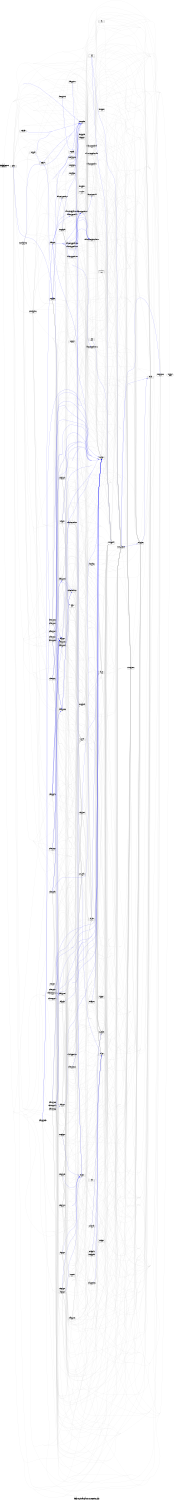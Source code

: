 digraph dependencies {
    label="\nPackage ti.sysbios.family.arm.sim1030 Dependency Graph";
    size="7.5,10";
    rankdir=LR;
    ranksep=".75";
    concentrate="true";
    node [fixedsize=true, width=1.5, style=filled, color=black];
    node [font=Helvetica, fontsize=12, fillcolor=lightgrey];
    ti_sysbios_family_arm_sim1030 [shape=record,label="ti.sysbios.family.arm.sim1030|2, 0, 0, 0", URL="package.rel.xml"];
    node [fontsize=10, fillcolor=white];

    edge [style=solid, color=blue]
    ti_sysbios_interfaces [shape=record,label="ti.sysbios.interfaces|2, 0, 0, 0", URL="../../../../interfaces/package/package.rel.svg"];
    ti_sysbios_family_arm_sim1030 -> ti_sysbios_interfaces;

    edge [style=solid, color=lightgrey]
    xdc [shape=record,label="xdc|1, 1, 1", URL="../../../../../../../../../../../../rtree/install/trees/products/xdcprod/xdcprod-p53/product/Linux/xdctools_3_23_03_53/packages/xdc/package/package.rel.svg"];
    ti_sysbios_family_arm_sim1030 -> xdc;
    xdc_services_global [shape=record,label="xdc.services.global|1, 0, 0", URL="../../../../../../../../../../../../rtree/install/trees/products/xdcprod/xdcprod-p53/product/Linux/xdctools_3_23_03_53/packages/xdc/services/global/package/package.rel.svg"];
    ti_sysbios_family_arm_sim1030 -> xdc_services_global;
    xdc_bld [shape=record,label="xdc.bld|1, 0, 2", URL="../../../../../../../../../../../../rtree/install/trees/products/xdcprod/xdcprod-p53/product/Linux/xdctools_3_23_03_53/packages/xdc/bld/package/package.rel.svg"];
    ti_sysbios_family_arm_sim1030 -> xdc_bld;
    ti_targets [shape=record,label="ti.targets|1, 0, 3", URL="../../../../../../../../../../../../rtree/install/trees/products/xdcprod/xdcprod-p53/product/Linux/xdctools_3_23_03_53/packages/ti/targets/package/package.rel.svg"];
    ti_sysbios_family_arm_sim1030 -> ti_targets;
    ti_targets_msp430 [shape=record,label="ti.targets.msp430|1, 0, 0", URL="../../../../../../../../../../../../rtree/install/trees/products/xdcprod/xdcprod-p53/product/Linux/xdctools_3_23_03_53/packages/ti/targets/msp430/package/package.rel.svg"];
    ti_sysbios_family_arm_sim1030 -> ti_targets_msp430;
    ti_targets_msp430_elf [shape=record,label="ti.targets.msp430.elf|1, 0, 0", URL="../../../../../../../../../../../../rtree/install/trees/products/xdcprod/xdcprod-p53/product/Linux/xdctools_3_23_03_53/packages/ti/targets/msp430/elf/package/package.rel.svg"];
    ti_sysbios_family_arm_sim1030 -> ti_targets_msp430_elf;
    ti_targets_arp32_elf [shape=record,label="ti.targets.arp32.elf|1, 0, 0", URL="../../../../../../../../../../../../rtree/install/trees/products/xdcprod/xdcprod-p53/product/Linux/xdctools_3_23_03_53/packages/ti/targets/arp32/elf/package/package.rel.svg"];
    ti_sysbios_family_arm_sim1030 -> ti_targets_arp32_elf;
    ti_targets_elf [shape=record,label="ti.targets.elf|1, 0, 0", URL="../../../../../../../../../../../../rtree/install/trees/products/xdcprod/xdcprod-p53/product/Linux/xdctools_3_23_03_53/packages/ti/targets/elf/package/package.rel.svg"];
    ti_sysbios_family_arm_sim1030 -> ti_targets_elf;
    ti_targets_arm [shape=record,label="ti.targets.arm|2, 0, 1, 0", URL="../../../../../../../../../../../../rtree/install/trees/products/xdcprod/xdcprod-p53/product/Linux/xdctools_3_23_03_53/packages/ti/targets/arm/package/package.rel.svg"];
    ti_sysbios_family_arm_sim1030 -> ti_targets_arm;
    ti_targets_arm_elf [shape=record,label="ti.targets.arm.elf|1, 0, 0", URL="../../../../../../../../../../../../rtree/install/trees/products/xdcprod/xdcprod-p53/product/Linux/xdctools_3_23_03_53/packages/ti/targets/arm/elf/package/package.rel.svg"];
    ti_sysbios_family_arm_sim1030 -> ti_targets_arm_elf;
    gnu_targets [shape=record,label="gnu.targets|1, 0, 1", URL="../../../../../../../../../../../../rtree/install/trees/products/xdcprod/xdcprod-p53/product/Linux/xdctools_3_23_03_53/packages/gnu/targets/package/package.rel.svg"];
    ti_sysbios_family_arm_sim1030 -> gnu_targets;
    microsoft_targets [shape=record,label="microsoft.targets|1, 0, 2, 0", URL="../../../../../../../../../../../../rtree/install/trees/products/xdcprod/xdcprod-p53/product/Linux/xdctools_3_23_03_53/packages/microsoft/targets/package/package.rel.svg"];
    ti_sysbios_family_arm_sim1030 -> microsoft_targets;
    gnu_targets_arm [shape=record,label="gnu.targets.arm|1, 0, 0, 0", URL="../../../../../../../../../../../../rtree/install/trees/products/xdcprod/xdcprod-p53/product/Linux/xdctools_3_23_03_53/packages/gnu/targets/arm/package/package.rel.svg"];
    ti_sysbios_family_arm_sim1030 -> gnu_targets_arm;
    tisb_coverity_filters [shape=record,label="tisb.coverity.filters|1, 0, 0", URL="../../../../../../../../../../../../toolsrc/library/toolsE16/packages/tisb/coverity/filters/package/package.rel.svg"];
    ti_sysbios_family_arm_sim1030 -> tisb_coverity_filters;
    tisb_misra_filters [shape=record,label="tisb.misra.filters|1, 0, 0", URL="../../../../../../../../../../../../toolsrc/library/toolsE16/packages/tisb/misra/filters/package/package.rel.svg"];
    ti_sysbios_family_arm_sim1030 -> tisb_misra_filters;
    ti_sysbios [shape=record,label="ti.sysbios|2, 0, 0, 0", URL="../../../../package/package.rel.svg"];
    ti_sysbios_family_arm_sim1030 -> ti_sysbios;
    ti_sysbios_build [shape=record,label="ti.sysbios.build|2, 0, 0, 0", URL="../../../../build/package/package.rel.svg"];
    ti_sysbios_family_arm_sim1030 -> ti_sysbios_build;
    tisb_release_filters [shape=record,label="tisb.release.filters|1, 0, 0, 0", URL="../../../../../../../../../../../../toolsrc/library/toolsE16/packages/tisb/release/filters/package/package.rel.svg"];
    ti_sysbios_family_arm_sim1030 -> tisb_release_filters;
    ti_sysbios_family_arm_sim1030 -> ti_sysbios_interfaces;
    xdc_runtime [shape=record,label="xdc.runtime|2, 1, 0", URL="../../../../../../../../../../../../rtree/install/trees/products/xdcprod/xdcprod-p53/product/Linux/xdctools_3_23_03_53/packages/xdc/runtime/package/package.rel.svg"];
    ti_sysbios_family_arm_sim1030 -> xdc_runtime;
    xdc_services_intern_cmd [shape=record,label="xdc.services.intern.cmd|1, 0, 0, 0", URL="../../../../../../../../../../../../rtree/install/trees/products/xdcprod/xdcprod-p53/product/Linux/xdctools_3_23_03_53/packages/xdc/services/intern/cmd/package/package.rel.svg"];
    ti_sysbios_family_arm_sim1030 -> xdc_services_intern_cmd;
    xdc_services_intern_xsr [shape=record,label="xdc.services.intern.xsr|1, 0, 0", URL="../../../../../../../../../../../../rtree/install/trees/products/xdcprod/xdcprod-p53/product/Linux/xdctools_3_23_03_53/packages/xdc/services/intern/xsr/package/package.rel.svg"];
    ti_sysbios_family_arm_sim1030 -> xdc_services_intern_xsr;
    xdc_services_intern_gen [shape=record,label="xdc.services.intern.gen|1, 0, 0, 0", URL="../../../../../../../../../../../../rtree/install/trees/products/xdcprod/xdcprod-p53/product/Linux/xdctools_3_23_03_53/packages/xdc/services/intern/gen/package/package.rel.svg"];
    ti_sysbios_family_arm_sim1030 -> xdc_services_intern_gen;
    xdc_shelf [shape=record,label="xdc.shelf|1, 0, 0", URL="../../../../../../../../../../../../rtree/install/trees/products/xdcprod/xdcprod-p53/product/Linux/xdctools_3_23_03_53/packages/xdc/shelf/package/package.rel.svg"];
    ti_sysbios_family_arm_sim1030 -> xdc_shelf;
    xdc_services_spec [shape=record,label="xdc.services.spec|1, 0, 0, 0", URL="../../../../../../../../../../../../rtree/install/trees/products/xdcprod/xdcprod-p53/product/Linux/xdctools_3_23_03_53/packages/xdc/services/spec/package/package.rel.svg"];
    ti_sysbios_family_arm_sim1030 -> xdc_services_spec;
    ti_sysbios_knl [shape=record,label="ti.sysbios.knl|2, 0, 0, 0", URL="../../../../knl/package/package.rel.svg"];
    ti_sysbios_family_arm_sim1030 -> ti_sysbios_knl;
    ti_sysbios_family_arm [shape=record,label="ti.sysbios.family.arm|2, 0, 0, 0", URL="../../package/package.rel.svg"];
    ti_sysbios_family_arm_sim1030 -> ti_sysbios_family_arm;
    ti_sysbios_hal [shape=record,label="ti.sysbios.hal|2, 0, 0, 0", URL="../../../../hal/package/package.rel.svg"];
    ti_sysbios_family_arm_sim1030 -> ti_sysbios_hal;

    edge [style=solid, color=blue]
    ti_sysbios_hal -> ti_sysbios_interfaces;
    ti_sysbios_family [shape=record,label="ti.sysbios.family|2, 0, 0, 0", URL="../../../package/package.rel.svg"];
    ti_sysbios_hal -> ti_sysbios_family;

    edge [style=solid, color=lightgrey]

    edge [style=solid, color=blue]
    ti_sysbios_family -> ti_sysbios_interfaces;

    edge [style=solid, color=lightgrey]
    ti_sysbios_family -> xdc_services_global;
    ti_sysbios_family -> ti_targets;
    ti_sysbios_family -> ti_targets_msp430;
    ti_sysbios_family -> ti_targets_msp430_elf;
    ti_sysbios_family -> ti_targets_arp32_elf;
    ti_sysbios_family -> ti_targets_elf;
    ti_sysbios_family -> ti_targets_arm;
    ti_sysbios_family -> ti_targets_arm_elf;
    ti_sysbios_family -> gnu_targets;
    ti_sysbios_family -> microsoft_targets;
    ti_sysbios_family -> gnu_targets_arm;
    ti_sysbios_family -> tisb_coverity_filters;
    ti_sysbios_family -> tisb_misra_filters;
    ti_sysbios_family -> ti_sysbios;
    ti_sysbios_family_c64p [shape=record,label="ti.sysbios.family.c64p|2, 0, 0, 0", URL="../../../c64p/package/package.rel.svg"];
    ti_sysbios_family -> ti_sysbios_family_c64p;
    ti_sysbios_family_c28 [shape=record,label="ti.sysbios.family.c28|2, 0, 0, 0", URL="../../../c28/package/package.rel.svg"];
    ti_sysbios_family -> ti_sysbios_family_c28;
    ti_sysbios_family -> ti_sysbios_family_arm;
    xdc_platform [shape=record,label="xdc.platform|1, 0, 1, 0", URL="../../../../../../../../../../../../rtree/install/trees/products/xdcprod/xdcprod-p53/product/Linux/xdctools_3_23_03_53/packages/xdc/platform/package/package.rel.svg"];
    ti_sysbios_family -> xdc_platform;
    ti_catalog_arm [shape=record,label="ti.catalog.arm|1, 0, 1", URL="../../../../../../../../../../../../rtree/install/trees/products/xdcprod/xdcprod-p53/product/Linux/xdctools_3_23_03_53/packages/ti/catalog/arm/package/package.rel.svg"];
    ti_sysbios_family -> ti_catalog_arm;
    ti_catalog_arm_cortexm4 [shape=record,label="ti.catalog.arm.cortexm4|1, 0, 0", URL="../../../../../../../../../../../../rtree/install/trees/products/xdcprod/xdcprod-p53/product/Linux/xdctools_3_23_03_53/packages/ti/catalog/arm/cortexm4/package/package.rel.svg"];
    ti_sysbios_family -> ti_catalog_arm_cortexm4;
    ti_catalog_arm_cortexm3 [shape=record,label="ti.catalog.arm.cortexm3|1, 0, 0", URL="../../../../../../../../../../../../rtree/install/trees/products/xdcprod/xdcprod-p53/product/Linux/xdctools_3_23_03_53/packages/ti/catalog/arm/cortexm3/package/package.rel.svg"];
    ti_sysbios_family -> ti_catalog_arm_cortexm3;
    ti_catalog_arm_nda [shape=record,label="ti.catalog.arm.nda|1, 0, 0, 0", URL="../../../../../../../../../../../../rtree/install/trees/products/xdcprod/xdcprod-p53/product/Linux/xdctools_3_23_03_53/packages/ti/catalog/arm/nda/package/package.rel.svg"];
    ti_sysbios_family -> ti_catalog_arm_nda;
    ti_catalog_arm_cortexa8 [shape=record,label="ti.catalog.arm.cortexa8|1, 0, 0", URL="../../../../../../../../../../../../rtree/install/trees/products/xdcprod/xdcprod-p53/product/Linux/xdctools_3_23_03_53/packages/ti/catalog/arm/cortexa8/package/package.rel.svg"];
    ti_sysbios_family -> ti_catalog_arm_cortexa8;
    ti_sysbios_family_msp430 [shape=record,label="ti.sysbios.family.msp430|1, 0, 0, 0", URL="../../../msp430/package/package.rel.svg"];
    ti_sysbios_family -> ti_sysbios_family_msp430;
    ti_sysbios_family -> ti_sysbios_interfaces;
    ti_sysbios_family -> xdc_services_intern_cmd;
    ti_sysbios_family -> xdc_services_intern_xsr;
    ti_sysbios_family -> xdc_services_intern_gen;
    ti_sysbios_family -> xdc_shelf;
    ti_sysbios_family -> xdc_services_spec;

    edge [style=solid, color=blue]
    ti_sysbios_family_msp430 -> ti_sysbios_interfaces;

    edge [style=solid, color=lightgrey]

    edge [style=solid, color=blue]
    ti_catalog_arm_cortexa8 -> xdc_platform;
    ti_catalog_peripherals_hdvicp2 [shape=record,label="ti.catalog.peripherals.hdvicp2|", URL="../../../../../../../../../../../../rtree/install/trees/products/xdcprod/xdcprod-p53/product/Linux/xdctools_3_23_03_53/packages/ti/catalog/peripherals/hdvicp2/package/package.rel.svg"];
    ti_catalog_arm_cortexa8 -> ti_catalog_peripherals_hdvicp2;

    edge [style=solid, color=lightgrey]
    ti_catalog_arm_cortexa8 -> xdc_services_global;
    ti_catalog_arm_cortexa8 -> ti_targets;
    ti_catalog_arm_cortexa8 -> gnu_targets;
    ti_catalog_arm_cortexa8 -> ti_targets_arm;
    ti_catalog_arm_cortexa8 -> ti_targets_elf;
    ti_catalog_arm_cortexa8 -> ti_targets_arp32_elf;
    ti_catalog_arm_cortexa8 -> ti_targets_arm_elf;
    ti_catalog_arm_cortexa8 -> gnu_targets_arm;
    ti_catalog_arm_cortexa8 -> microsoft_targets;
    ti_catalog [shape=record,label="ti.catalog|1, 0, 0", URL="../../../../../../../../../../../../rtree/install/trees/products/xdcprod/xdcprod-p53/product/Linux/xdctools_3_23_03_53/packages/ti/catalog/package/package.rel.svg"];
    ti_catalog_arm_cortexa8 -> ti_catalog;
    ti_catalog_arm_cortexa8 -> xdc_platform;
    ti_catalog_arm_cortexa8 -> ti_catalog_peripherals_hdvicp2;
    ti_catalog_arm_cortexa8 -> xdc_shelf;
    ti_catalog_arm_cortexa8 -> xdc_services_spec;
    ti_catalog_arm_cortexa8 -> xdc_services_intern_cmd;
    ti_catalog_arm_cortexa8 -> xdc_services_intern_gen;
    ti_catalog_arm_cortexa8 -> xdc_services_intern_xsr;

    edge [style=solid, color=blue]

    edge [style=solid, color=lightgrey]
    ti_catalog -> xdc_services_global;
    ti_catalog -> ti_targets;
    ti_catalog -> gnu_targets;
    ti_catalog -> ti_targets_arm;
    ti_catalog -> ti_targets_elf;
    ti_catalog -> ti_targets_arp32_elf;
    ti_catalog -> ti_targets_arm_elf;
    ti_catalog -> gnu_targets_arm;
    ti_catalog -> microsoft_targets;
    ti_catalog -> xdc_platform;
    ti_catalog -> xdc_shelf;
    ti_catalog -> xdc_services_spec;
    ti_catalog -> xdc_services_intern_cmd;
    ti_catalog -> xdc_services_intern_gen;
    ti_catalog -> xdc_services_intern_xsr;

    edge [style=solid, color=blue]

    edge [style=solid, color=lightgrey]
    ti_catalog_peripherals_hdvicp2 -> xdc_services_global;
    ti_catalog_peripherals_hdvicp2 -> ti_targets;
    ti_catalog_peripherals_hdvicp2 -> gnu_targets;
    ti_catalog_peripherals_hdvicp2 -> ti_targets_arm;
    ti_catalog_peripherals_hdvicp2 -> ti_targets_elf;
    ti_catalog_peripherals_hdvicp2 -> ti_targets_arp32_elf;
    ti_catalog_peripherals_hdvicp2 -> ti_targets_arm_elf;
    ti_catalog_peripherals_hdvicp2 -> gnu_targets_arm;
    ti_catalog_peripherals_hdvicp2 -> microsoft_targets;
    ti_catalog_peripherals_hdvicp2 -> xdc_platform;
    ti_catalog_peripherals_hdvicp2 -> xdc_shelf;
    ti_catalog_peripherals_hdvicp2 -> xdc_services_spec;
    ti_catalog_peripherals_hdvicp2 -> xdc_services_intern_cmd;
    ti_catalog_peripherals_hdvicp2 -> xdc_services_intern_gen;
    ti_catalog_peripherals_hdvicp2 -> xdc_services_intern_xsr;

    edge [style=solid, color=blue]
    ti_catalog_arm_nda -> xdc_platform;

    edge [style=solid, color=lightgrey]
    ti_catalog_arm_nda -> xdc_services_global;
    ti_catalog_arm_nda -> ti_targets;
    ti_catalog_arm_nda -> gnu_targets;
    ti_catalog_arm_nda -> ti_targets_arm;
    ti_catalog_arm_nda -> ti_targets_elf;
    ti_catalog_arm_nda -> ti_targets_arp32_elf;
    ti_catalog_arm_nda -> ti_targets_arm_elf;
    ti_catalog_arm_nda -> gnu_targets_arm;
    ti_catalog_arm_nda -> microsoft_targets;
    ti_catalog_arm_nda -> ti_catalog;
    ti_catalog_arm_nda -> xdc_platform;
    ti_catalog_arm_nda -> xdc_shelf;
    ti_catalog_arm_nda -> xdc_services_spec;
    ti_catalog_arm_nda -> xdc_services_intern_cmd;
    ti_catalog_arm_nda -> xdc_services_intern_gen;
    ti_catalog_arm_nda -> xdc_services_intern_xsr;

    edge [style=solid, color=blue]
    ti_catalog_arm_cortexm3 -> xdc_platform;
    ti_catalog_arm_cortexm3 -> ti_catalog_peripherals_hdvicp2;

    edge [style=solid, color=lightgrey]
    ti_catalog_arm_cortexm3 -> xdc_services_global;
    ti_catalog_arm_cortexm3 -> ti_targets;
    ti_catalog_arm_cortexm3 -> gnu_targets;
    ti_catalog_arm_cortexm3 -> ti_targets_arm;
    ti_catalog_arm_cortexm3 -> ti_targets_elf;
    ti_catalog_arm_cortexm3 -> ti_targets_arp32_elf;
    ti_catalog_arm_cortexm3 -> ti_targets_arm_elf;
    ti_catalog_arm_cortexm3 -> gnu_targets_arm;
    ti_catalog_arm_cortexm3 -> microsoft_targets;
    ti_catalog_arm_cortexm3 -> ti_catalog;
    ti_catalog_arm_cortexm3 -> xdc_platform;
    ti_catalog_arm_cortexm3 -> ti_catalog_peripherals_hdvicp2;
    ti_catalog_arm_peripherals_timers [shape=record,label="ti.catalog.arm.peripherals.timers|", URL="../../../../../../../../../../../../rtree/install/trees/products/xdcprod/xdcprod-p53/product/Linux/xdctools_3_23_03_53/packages/ti/catalog/arm/peripherals/timers/package/package.rel.svg"];
    ti_catalog_arm_cortexm3 -> ti_catalog_arm_peripherals_timers;
    ti_catalog_arm_cortexm3 -> xdc_shelf;
    ti_catalog_arm_cortexm3 -> xdc_services_spec;
    ti_catalog_arm_cortexm3 -> xdc_services_intern_cmd;
    ti_catalog_arm_cortexm3 -> xdc_services_intern_gen;
    ti_catalog_arm_cortexm3 -> xdc_services_intern_xsr;

    edge [style=solid, color=blue]

    edge [style=solid, color=lightgrey]
    ti_catalog_arm_peripherals_timers -> xdc_services_global;
    ti_catalog_arm_peripherals_timers -> ti_targets;
    ti_catalog_arm_peripherals_timers -> gnu_targets;
    ti_catalog_arm_peripherals_timers -> ti_targets_arm;
    ti_catalog_arm_peripherals_timers -> ti_targets_elf;
    ti_catalog_arm_peripherals_timers -> ti_targets_arp32_elf;
    ti_catalog_arm_peripherals_timers -> ti_targets_arm_elf;
    ti_catalog_arm_peripherals_timers -> gnu_targets_arm;
    ti_catalog_arm_peripherals_timers -> microsoft_targets;
    ti_catalog_arm_peripherals_timers -> xdc_platform;
    ti_catalog_arm_peripherals_timers -> xdc_shelf;
    ti_catalog_arm_peripherals_timers -> xdc_services_spec;
    ti_catalog_arm_peripherals_timers -> xdc_services_intern_cmd;
    ti_catalog_arm_peripherals_timers -> xdc_services_intern_gen;
    ti_catalog_arm_peripherals_timers -> xdc_services_intern_xsr;

    edge [style=solid, color=blue]

    edge [style=solid, color=lightgrey]
    ti_catalog_arm_cortexm4 -> xdc_services_global;
    ti_catalog_arm_cortexm4 -> ti_targets;
    ti_catalog_arm_cortexm4 -> gnu_targets;
    ti_catalog_arm_cortexm4 -> ti_targets_arm;
    ti_catalog_arm_cortexm4 -> ti_targets_elf;
    ti_catalog_arm_cortexm4 -> ti_targets_arp32_elf;
    ti_catalog_arm_cortexm4 -> ti_targets_arm_elf;
    ti_catalog_arm_cortexm4 -> gnu_targets_arm;
    ti_catalog_arm_cortexm4 -> microsoft_targets;
    ti_catalog_arm_cortexm4 -> ti_catalog;
    ti_catalog_arm_cortexm4 -> xdc_platform;
    ti_catalog_arm_cortexm4 -> ti_catalog_peripherals_hdvicp2;
    ti_catalog_arm_cortexm4 -> xdc_shelf;
    ti_catalog_arm_cortexm4 -> xdc_services_spec;
    ti_catalog_arm_cortexm4 -> xdc_services_intern_cmd;
    ti_catalog_arm_cortexm4 -> xdc_services_intern_gen;
    ti_catalog_arm_cortexm4 -> xdc_services_intern_xsr;

    edge [style=solid, color=blue]
    ti_catalog_arm -> xdc_platform;
    ti_catalog_arm -> ti_catalog_arm_peripherals_timers;

    edge [style=solid, color=lightgrey]
    ti_catalog_arm -> xdc_services_global;
    ti_catalog_arm -> ti_targets;
    ti_catalog_arm -> gnu_targets;
    ti_catalog_arm -> ti_targets_arm;
    ti_catalog_arm -> ti_targets_elf;
    ti_catalog_arm -> ti_targets_arp32_elf;
    ti_catalog_arm -> ti_targets_arm_elf;
    ti_catalog_arm -> gnu_targets_arm;
    ti_catalog_arm -> microsoft_targets;
    ti_catalog_arm -> ti_catalog;
    ti_catalog_arm -> xdc_platform;
    ti_catalog_arm -> ti_catalog_arm_peripherals_timers;
    ti_catalog_arm -> xdc_shelf;
    ti_catalog_arm -> xdc_services_spec;
    ti_catalog_arm -> xdc_services_intern_cmd;
    ti_catalog_arm -> xdc_services_intern_gen;
    ti_catalog_arm -> xdc_services_intern_xsr;

    edge [style=solid, color=blue]

    edge [style=solid, color=lightgrey]
    xdc_utils_tconf [shape=record,label="xdc.utils.tconf|not found"style=rounded, ];
    xdc_platform -> xdc_utils_tconf;
    xdc_platform -> xdc_services_global;
    xdc_platform -> xdc_shelf;
    xdc_platform -> xdc_services_intern_cmd;
    xdc_platform -> xdc_services_intern_gen;
    xdc_platform -> xdc_services_intern_xsr;
    xdc_platform -> xdc_services_spec;

    edge [style=solid, color=blue]

    edge [style=solid, color=lightgrey]

    edge [style=solid, color=blue]
    ti_sysbios_family_c28 -> ti_sysbios_interfaces;

    edge [style=solid, color=lightgrey]

    edge [style=solid, color=blue]
    ti_sysbios_family_c64p -> ti_sysbios_interfaces;

    edge [style=solid, color=lightgrey]

    edge [style=solid, color=blue]
    ti_sysbios_family_arm -> ti_sysbios_interfaces;

    edge [style=solid, color=lightgrey]
    ti_sysbios_family_arm -> xdc_services_global;
    ti_sysbios_family_arm -> ti_targets;
    ti_sysbios_family_arm -> ti_targets_msp430;
    ti_sysbios_family_arm -> ti_targets_msp430_elf;
    ti_sysbios_family_arm -> ti_targets_arp32_elf;
    ti_sysbios_family_arm -> ti_targets_elf;
    ti_sysbios_family_arm -> ti_targets_arm;
    ti_sysbios_family_arm -> ti_targets_arm_elf;
    ti_sysbios_family_arm -> gnu_targets;
    ti_sysbios_family_arm -> microsoft_targets;
    ti_sysbios_family_arm -> gnu_targets_arm;
    ti_sysbios_family_arm -> tisb_coverity_filters;
    ti_sysbios_family_arm -> tisb_misra_filters;
    ti_sysbios_family_arm -> ti_sysbios;
    ti_sysbios_family_arm -> ti_sysbios_build;
    ti_sysbios_family_arm -> tisb_release_filters;
    ti_sysbios_family_arm -> ti_sysbios_interfaces;
    ti_sysbios_family_arm -> xdc_services_intern_cmd;
    ti_sysbios_family_arm -> xdc_services_intern_xsr;
    ti_sysbios_family_arm -> xdc_services_intern_gen;
    ti_sysbios_family_arm -> xdc_shelf;
    ti_sysbios_family_arm -> xdc_services_spec;
    ti_sysbios_family_arm -> xdc_runtime;
    ti_sysbios_family_arm -> ti_sysbios_knl;
    ti_sysbios_family_arm -> ti_sysbios_hal;

    edge [style=solid, color=blue]
    ti_sysbios_knl -> ti_sysbios_interfaces;
    ti_sysbios_knl -> ti_sysbios_family;

    edge [style=solid, color=lightgrey]

    edge [style=solid, color=blue]
    xdc_services_spec -> xdc_shelf;

    edge [style=solid, color=lightgrey]
    xdc_services_spec -> xdc_utils_tconf;
    xdc_services_spec -> xdc_services_global;
    xdc_services_spec -> xdc_shelf;
    xdc_services_spec -> xdc_services_intern_cmd;
    xdc_services_spec -> xdc_services_intern_gen;
    xdc_services_spec -> xdc_services_intern_xsr;

    edge [style=solid, color=blue]

    edge [style=solid, color=lightgrey]
    xdc_shelf -> xdc_utils_tconf;
    xdc_shelf -> xdc_services_global;
    xdc_shelf -> xdc_services_intern_cmd;
    xdc_shelf -> xdc_services_intern_gen;
    xdc_shelf -> xdc_services_intern_xsr;
    xdc_shelf -> xdc_services_spec;

    edge [style=solid, color=blue]
    xdc_services_intern_gen -> xdc_shelf;
    xdc_services_intern_gen -> xdc_services_spec;
    xdc_services_intern_gen -> xdc_services_global;
    xdc_services_intern_gen -> xdc_services_intern_xsr;

    edge [style=solid, color=lightgrey]
    xdc_services_intern_gen -> xdc_utils_tconf;
    xdc_services_intern_gen -> xdc_services_global;
    xdc_services_intern_gen -> xdc_shelf;
    xdc_services_intern_gen -> xdc_services_intern_cmd;
    xdc_services_intern_gen -> xdc_services_intern_xsr;
    xdc_services_intern_gen -> xdc_services_spec;

    edge [style=solid, color=blue]
    xdc_services_intern_xsr -> xdc_services_global;

    edge [style=solid, color=lightgrey]
    xdc_services_intern_xsr -> xdc_utils_tconf;
    xdc_services_intern_xsr -> xdc_services_global;
    xdc_services_intern_xsr -> xdc_shelf;
    xdc_services_intern_xsr -> xdc_services_intern_cmd;
    xdc_services_intern_xsr -> xdc_services_intern_gen;
    xdc_services_intern_xsr -> xdc_services_spec;

    edge [style=solid, color=blue]
    xdc_services_intern_cmd -> xdc_shelf;
    xdc_services_intern_cmd -> xdc_services_spec;
    xdc_services_intern_cmd -> xdc_services_global;
    xdc_services_intern_cmd -> xdc_services_intern_gen;

    edge [style=solid, color=lightgrey]
    xdc_services_intern_cmd -> xdc_utils_tconf;
    xdc_services_intern_cmd -> xdc_services_global;
    xdc_services_intern_cmd -> xdc_shelf;
    xdc_services_intern_cmd -> xdc_services_intern_gen;
    xdc_services_intern_cmd -> xdc_services_intern_xsr;
    xdc_services_intern_cmd -> xdc_services_spec;

    edge [style=solid, color=blue]

    edge [style=solid, color=lightgrey]
    xdc_runtime -> xdc_utils_tconf;
    xdc_runtime -> xdc_services_global;
    xdc_rov [shape=record,label="xdc.rov|1, 0, 0", URL="../../../../../../../../../../../../rtree/install/trees/products/xdcprod/xdcprod-p53/product/Linux/xdctools_3_23_03_53/packages/xdc/rov/package/package.rel.svg"];
    xdc_runtime -> xdc_rov;
    xdc_runtime -> xdc_shelf;
    xdc_runtime -> xdc_services_intern_cmd;
    xdc_runtime -> xdc_services_intern_gen;
    xdc_runtime -> xdc_services_intern_xsr;
    xdc_runtime -> xdc_services_spec;

    edge [style=solid, color=blue]

    edge [style=solid, color=lightgrey]
    xdc_rov -> xdc_utils_tconf;
    xdc_rov -> xdc_services_global;
    xdc_rov -> gnu_targets;
    xdc_rov -> microsoft_targets;
    xdc_rov -> xdc_shelf;
    xdc_rov -> xdc_services_intern_cmd;
    xdc_rov -> xdc_services_intern_gen;
    xdc_rov -> xdc_services_intern_xsr;
    xdc_rov -> xdc_services_spec;

    edge [style=solid, color=blue]

    edge [style=solid, color=lightgrey]
    tisb_release_filters -> xdc_services_global;
    tisb_release_filters -> xdc_services_intern_cmd;
    tisb_release_filters -> xdc_shelf;
    tisb_release_filters -> xdc_services_spec;
    tisb_release_filters -> xdc_services_intern_xsr;
    tisb_release_filters -> xdc_services_intern_gen;

    edge [style=solid, color=blue]

    edge [style=solid, color=lightgrey]
    ti_sysbios_build -> xdc_services_global;
    ti_sysbios_build -> ti_targets;
    ti_sysbios_build -> ti_targets_msp430;
    ti_sysbios_build -> ti_targets_msp430_elf;
    ti_sysbios_build -> ti_targets_arp32_elf;
    ti_sysbios_build -> ti_targets_elf;
    ti_sysbios_build -> ti_targets_arm;
    ti_sysbios_build -> ti_targets_arm_elf;
    ti_sysbios_build -> gnu_targets;
    ti_sysbios_build -> microsoft_targets;
    ti_sysbios_build -> gnu_targets_arm;
    ti_sysbios_build -> tisb_coverity_filters;
    ti_sysbios_build -> tisb_misra_filters;
    ti_sysbios_build -> ti_sysbios;
    ti_sysbios_build -> xdc_services_intern_cmd;
    ti_sysbios_build -> xdc_services_intern_xsr;
    ti_sysbios_build -> xdc_services_intern_gen;
    ti_sysbios_build -> xdc_shelf;
    ti_sysbios_build -> xdc_services_spec;

    edge [style=solid, color=blue]
    ti_sysbios -> ti_sysbios_family;

    edge [style=solid, color=lightgrey]
    ti_sysbios -> xdc_services_global;
    ti_sysbios -> ti_targets;
    ti_sysbios -> ti_targets_msp430;
    ti_sysbios -> ti_targets_msp430_elf;
    ti_sysbios -> ti_targets_arp32_elf;
    ti_sysbios -> ti_targets_elf;
    ti_sysbios -> ti_targets_arm;
    ti_sysbios -> ti_targets_arm_elf;
    ti_sysbios -> gnu_targets;
    ti_sysbios -> microsoft_targets;
    ti_sysbios -> gnu_targets_arm;
    ti_sysbios -> tisb_coverity_filters;
    ti_sysbios -> tisb_misra_filters;
    ti_sysbios -> ti_sysbios_build;
    ti_sysbios -> tisb_release_filters;
    ti_sysbios -> xdc_services_intern_cmd;
    ti_sysbios -> xdc_services_intern_xsr;
    ti_sysbios -> xdc_services_intern_gen;
    ti_sysbios -> xdc_shelf;
    ti_sysbios -> xdc_services_spec;
    ti_sysbios -> xdc_runtime;
    ti_targets_elf_arp32 [shape=record,label="ti.targets.elf.arp32|1, 0, 0", URL="../../../../../../../../../../../../rtree/install/trees/products/xdcprod/xdcprod-p53/product/Linux/xdctools_3_23_03_53/packages/ti/targets/elf/arp32/package/package.rel.svg"];
    ti_sysbios -> ti_targets_elf_arp32;
    ti_catalog_c2800 [shape=record,label="ti.catalog.c2800|1, 0, 0, 0", URL="../../../../../../../../../../../../rtree/install/trees/products/xdcprod/xdcprod-p53/product/Linux/xdctools_3_23_03_53/packages/ti/catalog/c2800/package/package.rel.svg"];
    ti_sysbios -> ti_catalog_c2800;
    ti_catalog_c2800_init [shape=record,label="ti.catalog.c2800.init|1, 0, 0", URL="../../../../../../../../../../../../rtree/install/trees/products/xdcprod/xdcprod-p53/product/Linux/xdctools_3_23_03_53/packages/ti/catalog/c2800/init/package/package.rel.svg"];
    ti_sysbios -> ti_catalog_c2800_init;
    ti_platforms_ezdsp28235 [shape=record,label="ti.platforms.ezdsp28235|1, 0, 0", URL="../../../../../../../../../../../../rtree/install/trees/products/xdcprod/xdcprod-p53/product/Linux/xdctools_3_23_03_53/packages/ti/platforms/ezdsp28235/package/package.rel.svg"];
    ti_sysbios -> ti_platforms_ezdsp28235;
    ti_targets_rts2800 [shape=record,label="ti.targets.rts2800|1, 0, 0, 0", URL="../../../../../../../../../../../../rtree/install/trees/products/xdcprod/xdcprod-p53/product/Linux/xdctools_3_23_03_53/packages/ti/targets/rts2800/package/package.rel.svg"];
    ti_sysbios -> ti_targets_rts2800;
    xdc_cfg [shape=record,label="xdc.cfg|1, 0, 2, 0", URL="../../../../../../../../../../../../rtree/install/trees/products/xdcprod/xdcprod-p53/product/Linux/xdctools_3_23_03_53/packages/xdc/cfg/package/package.rel.svg"];
    ti_sysbios -> xdc_cfg;
    ti_sysbios -> xdc_platform;
    ti_sysbios -> xdc_rov;
    xdc_runtime_knl [shape=record,label="xdc.runtime.knl|1, 0, 0", URL="../../../../../../../../../../../../rtree/install/trees/products/xdcprod/xdcprod-p53/product/Linux/xdctools_3_23_03_53/packages/xdc/runtime/knl/package/package.rel.svg"];
    ti_sysbios -> xdc_runtime_knl;
    xdc_services_getset [shape=record,label="xdc.services.getset|1, 0, 0", URL="../../../../../../../../../../../../rtree/install/trees/products/xdcprod/xdcprod-p53/product/Linux/xdctools_3_23_03_53/packages/xdc/services/getset/package/package.rel.svg"];
    ti_sysbios -> xdc_services_getset;
    xdc_services_io [shape=record,label="xdc.services.io|1, 0, 0", URL="../../../../../../../../../../../../rtree/install/trees/products/xdcprod/xdcprod-p53/product/Linux/xdctools_3_23_03_53/packages/xdc/services/io/package/package.rel.svg"];
    ti_sysbios -> xdc_services_io;
    ti_platforms_ezdsp28335 [shape=record,label="ti.platforms.ezdsp28335|1, 0, 0", URL="../../../../../../../../../../../../rtree/install/trees/products/xdcprod/xdcprod-p53/product/Linux/xdctools_3_23_03_53/packages/ti/platforms/ezdsp28335/package/package.rel.svg"];
    ti_sysbios -> ti_platforms_ezdsp28335;
    ti_catalog_c6000 [shape=record,label="ti.catalog.c6000|1, 0, 0, 0", URL="../../../../../../../../../../../../rtree/install/trees/products/xdcprod/xdcprod-p53/product/Linux/xdctools_3_23_03_53/packages/ti/catalog/c6000/package/package.rel.svg"];
    ti_sysbios -> ti_catalog_c6000;
    ti_platforms_dsk6416 [shape=record,label="ti.platforms.dsk6416|1, 0, 0", URL="../../../../../../../../../../../../rtree/install/trees/products/xdcprod/xdcprod-p53/product/Linux/xdctools_3_23_03_53/packages/ti/platforms/dsk6416/package/package.rel.svg"];
    ti_sysbios -> ti_platforms_dsk6416;
    ti_targets_rts6000 [shape=record,label="ti.targets.rts6000|1, 0, 0, 0", URL="../../../../../../../../../../../../rtree/install/trees/products/xdcprod/xdcprod-p53/product/Linux/xdctools_3_23_03_53/packages/ti/targets/rts6000/package/package.rel.svg"];
    ti_sysbios -> ti_targets_rts6000;
    ti_platforms_evmDM6446 [shape=record,label="ti.platforms.evmDM6446|1, 0, 0, 1", URL="../../../../../../../../../../../../rtree/install/trees/products/xdcprod/xdcprod-p53/product/Linux/xdctools_3_23_03_53/packages/ti/platforms/evmDM6446/package/package.rel.svg"];
    ti_sysbios -> ti_platforms_evmDM6446;
    ti_platforms_evmDM6437 [shape=record,label="ti.platforms.evmDM6437|1, 0, 0", URL="../../../../../../../../../../../../rtree/install/trees/products/xdcprod/xdcprod-p53/product/Linux/xdctools_3_23_03_53/packages/ti/platforms/evmDM6437/package/package.rel.svg"];
    ti_sysbios -> ti_platforms_evmDM6437;
    ti_platforms_evm6748 [shape=record,label="ti.platforms.evm6748|1, 0, 0", URL="../../../../../../../../../../../../rtree/install/trees/products/xdcprod/xdcprod-p53/product/Linux/xdctools_3_23_03_53/packages/ti/platforms/evm6748/package/package.rel.svg"];
    ti_sysbios -> ti_platforms_evm6748;
    ti_catalog_msp430 [shape=record,label="ti.catalog.msp430|1, 0, 0", URL="../../../../../../../../../../../../rtree/install/trees/products/xdcprod/xdcprod-p53/product/Linux/xdctools_3_23_03_53/packages/ti/catalog/msp430/package/package.rel.svg"];
    ti_sysbios -> ti_catalog_msp430;
    ti_catalog_msp430_init [shape=record,label="ti.catalog.msp430.init|1, 0, 0", URL="../../../../../../../../../../../../rtree/install/trees/products/xdcprod/xdcprod-p53/product/Linux/xdctools_3_23_03_53/packages/ti/catalog/msp430/init/package/package.rel.svg"];
    ti_sysbios -> ti_catalog_msp430_init;
    ti_catalog_msp430_peripherals_adc [shape=record,label="ti.catalog.msp430.peripherals.adc|1, 0, 0", URL="../../../../../../../../../../../../rtree/install/trees/products/xdcprod/xdcprod-p53/product/Linux/xdctools_3_23_03_53/packages/ti/catalog/msp430/peripherals/adc/package/package.rel.svg"];
    ti_sysbios -> ti_catalog_msp430_peripherals_adc;
    ti_catalog_msp430_peripherals_clock [shape=record,label="ti.catalog.msp430.peripherals.clock|1, 0, 0", URL="../../../../../../../../../../../../rtree/install/trees/products/xdcprod/xdcprod-p53/product/Linux/xdctools_3_23_03_53/packages/ti/catalog/msp430/peripherals/clock/package/package.rel.svg"];
    ti_sysbios -> ti_catalog_msp430_peripherals_clock;
    ti_catalog_msp430_peripherals_communication [shape=record,label="ti.catalog.msp430.peripherals.communication|1, 0, 0", URL="../../../../../../../../../../../../rtree/install/trees/products/xdcprod/xdcprod-p53/product/Linux/xdctools_3_23_03_53/packages/ti/catalog/msp430/peripherals/communication/package/package.rel.svg"];
    ti_sysbios -> ti_catalog_msp430_peripherals_communication;
    ti_catalog_msp430_peripherals_comparator [shape=record,label="ti.catalog.msp430.peripherals.comparator|1, 0, 0", URL="../../../../../../../../../../../../rtree/install/trees/products/xdcprod/xdcprod-p53/product/Linux/xdctools_3_23_03_53/packages/ti/catalog/msp430/peripherals/comparator/package/package.rel.svg"];
    ti_sysbios -> ti_catalog_msp430_peripherals_comparator;
    ti_catalog_msp430_peripherals_dac [shape=record,label="ti.catalog.msp430.peripherals.dac|1, 0, 0", URL="../../../../../../../../../../../../rtree/install/trees/products/xdcprod/xdcprod-p53/product/Linux/xdctools_3_23_03_53/packages/ti/catalog/msp430/peripherals/dac/package/package.rel.svg"];
    ti_sysbios -> ti_catalog_msp430_peripherals_dac;
    ti_catalog_msp430_peripherals_gpio [shape=record,label="ti.catalog.msp430.peripherals.gpio|1, 0, 0", URL="../../../../../../../../../../../../rtree/install/trees/products/xdcprod/xdcprod-p53/product/Linux/xdctools_3_23_03_53/packages/ti/catalog/msp430/peripherals/gpio/package/package.rel.svg"];
    ti_sysbios -> ti_catalog_msp430_peripherals_gpio;
    ti_catalog_msp430_peripherals_memory [shape=record,label="ti.catalog.msp430.peripherals.memory|1, 0, 0", URL="../../../../../../../../../../../../rtree/install/trees/products/xdcprod/xdcprod-p53/product/Linux/xdctools_3_23_03_53/packages/ti/catalog/msp430/peripherals/memory/package/package.rel.svg"];
    ti_sysbios -> ti_catalog_msp430_peripherals_memory;
    ti_catalog_msp430_peripherals_oa [shape=record,label="ti.catalog.msp430.peripherals.oa|1, 0, 0", URL="../../../../../../../../../../../../rtree/install/trees/products/xdcprod/xdcprod-p53/product/Linux/xdctools_3_23_03_53/packages/ti/catalog/msp430/peripherals/oa/package/package.rel.svg"];
    ti_sysbios -> ti_catalog_msp430_peripherals_oa;
    ti_catalog_msp430_peripherals_special_function [shape=record,label="ti.catalog.msp430.peripherals.special_function|1, 0, 0", URL="../../../../../../../../../../../../rtree/install/trees/products/xdcprod/xdcprod-p53/product/Linux/xdctools_3_23_03_53/packages/ti/catalog/msp430/peripherals/special_function/package/package.rel.svg"];
    ti_sysbios -> ti_catalog_msp430_peripherals_special_function;
    ti_catalog_msp430_peripherals_svs [shape=record,label="ti.catalog.msp430.peripherals.svs|1, 0, 0", URL="../../../../../../../../../../../../rtree/install/trees/products/xdcprod/xdcprod-p53/product/Linux/xdctools_3_23_03_53/packages/ti/catalog/msp430/peripherals/svs/package/package.rel.svg"];
    ti_sysbios -> ti_catalog_msp430_peripherals_svs;
    ti_catalog_msp430_peripherals_timer [shape=record,label="ti.catalog.msp430.peripherals.timer|1, 0, 0", URL="../../../../../../../../../../../../rtree/install/trees/products/xdcprod/xdcprod-p53/product/Linux/xdctools_3_23_03_53/packages/ti/catalog/msp430/peripherals/timer/package/package.rel.svg"];
    ti_sysbios -> ti_catalog_msp430_peripherals_timer;
    ti_catalog_msp430_peripherals_watchdog [shape=record,label="ti.catalog.msp430.peripherals.watchdog|1, 0, 0", URL="../../../../../../../../../../../../rtree/install/trees/products/xdcprod/xdcprod-p53/product/Linux/xdctools_3_23_03_53/packages/ti/catalog/msp430/peripherals/watchdog/package/package.rel.svg"];
    ti_sysbios -> ti_catalog_msp430_peripherals_watchdog;
    ti_platforms_exp430F5438 [shape=record,label="ti.platforms.exp430F5438|1, 0, 0, 0", URL="../../../../../../../../../../../../rtree/install/trees/products/xdcprod/xdcprod-p53/product/Linux/xdctools_3_23_03_53/packages/ti/platforms/exp430F5438/package/package.rel.svg"];
    ti_sysbios -> ti_platforms_exp430F5438;
    ti_targets_msp430_rts430 [shape=record,label="ti.targets.msp430.rts430|1, 0, 0", URL="../../../../../../../../../../../../rtree/install/trees/products/xdcprod/xdcprod-p53/product/Linux/xdctools_3_23_03_53/packages/ti/targets/msp430/rts430/package/package.rel.svg"];
    ti_sysbios -> ti_targets_msp430_rts430;
    ti_platforms_evm6472 [shape=record,label="ti.platforms.evm6472|1, 0, 0", URL="../../../../../../../../../../../../rtree/install/trees/products/xdcprod/xdcprod-p53/product/Linux/xdctools_3_23_03_53/packages/ti/platforms/evm6472/package/package.rel.svg"];
    ti_sysbios -> ti_platforms_evm6472;
    ti_catalog_arm_cortexa9 [shape=record,label="ti.catalog.arm.cortexa9|1, 0, 0", URL="../../../../../../../../../../../../rtree/install/trees/products/xdcprod/xdcprod-p53/product/Linux/xdctools_3_23_03_53/packages/ti/catalog/arm/cortexa9/package/package.rel.svg"];
    ti_sysbios -> ti_catalog_arm_cortexa9;
    ti_sysbios -> ti_catalog_arm_cortexm3;
    ti_platforms_sdp4430 [shape=record,label="ti.platforms.sdp4430|1, 0, 0, 0", URL="../../../../../../../../../../../../rtree/install/trees/products/xdcprod/xdcprod-p53/product/Linux/xdctools_3_23_03_53/packages/ti/platforms/sdp4430/package/package.rel.svg"];
    ti_sysbios -> ti_platforms_sdp4430;
    ti_platforms_evm6670 [shape=record,label="ti.platforms.evm6670|1, 0, 0, 0", URL="../../../../../../../../../../../../rtree/install/trees/products/xdcprod/xdcprod-p53/product/Linux/xdctools_3_23_03_53/packages/ti/platforms/evm6670/package/package.rel.svg"];
    ti_sysbios -> ti_platforms_evm6670;
    ti_catalog_arp32 [shape=record,label="ti.catalog.arp32|1, 0, 0, 0", URL="../../../../../../../../../../../../rtree/install/trees/products/xdcprod/xdcprod-p53/product/Linux/xdctools_3_23_03_53/packages/ti/catalog/arp32/package/package.rel.svg"];
    ti_sysbios -> ti_catalog_arp32;
    ti_platforms_simArctic [shape=record,label="ti.platforms.simArctic|1, 0, 0", URL="../../../../../../../../../../../../rtree/install/trees/products/xdcprod/xdcprod-p53/product/Linux/xdctools_3_23_03_53/packages/ti/platforms/simArctic/package/package.rel.svg"];
    ti_sysbios -> ti_platforms_simArctic;
    ti_targets_arp32_rts [shape=record,label="ti.targets.arp32.rts|1, 0, 0, 0", URL="../../../../../../../../../../../../rtree/install/trees/products/xdcprod/xdcprod-p53/product/Linux/xdctools_3_23_03_53/packages/ti/targets/arp32/rts/package/package.rel.svg"];
    ti_sysbios -> ti_targets_arp32_rts;
    ti_sysbios -> ti_catalog_arm;
    ti_platforms_expOMAPL138 [shape=record,label="ti.platforms.expOMAPL138|1, 0, 0", URL="../../../../../../../../../../../../rtree/install/trees/products/xdcprod/xdcprod-p53/product/Linux/xdctools_3_23_03_53/packages/ti/platforms/expOMAPL138/package/package.rel.svg"];
    ti_sysbios -> ti_platforms_expOMAPL138;
    ti_targets_arm_rtsarm [shape=record,label="ti.targets.arm.rtsarm|1, 0, 0, 0", URL="../../../../../../../../../../../../rtree/install/trees/products/xdcprod/xdcprod-p53/product/Linux/xdctools_3_23_03_53/packages/ti/targets/arm/rtsarm/package/package.rel.svg"];
    ti_sysbios -> ti_targets_arm_rtsarm;
    ti_sysbios -> ti_catalog_arm_cortexa8;
    ti_platforms_evmTI814X [shape=record,label="ti.platforms.evmTI814X|1, 0, 0", URL="../../../../../../../../../../../../rtree/install/trees/products/xdcprod/xdcprod-p53/product/Linux/xdctools_3_23_03_53/packages/ti/platforms/evmTI814X/package/package.rel.svg"];
    ti_sysbios -> ti_platforms_evmTI814X;
    ti_platforms_evmAM3359 [shape=record,label="ti.platforms.evmAM3359|1, 0, 0", URL="../../../../../../../../../../../../rtree/install/trees/products/xdcprod/xdcprod-p53/product/Linux/xdctools_3_23_03_53/packages/ti/platforms/evmAM3359/package/package.rel.svg"];
    ti_sysbios -> ti_platforms_evmAM3359;
    ti_catalog_arm_cortexm3_lm3init [shape=record,label="ti.catalog.arm.cortexm3.lm3init|1, 0, 0", URL="../../../../../../../../../../../../rtree/install/trees/products/xdcprod/xdcprod-p53/product/Linux/xdctools_3_23_03_53/packages/ti/catalog/arm/cortexm3/lm3init/package/package.rel.svg"];
    ti_sysbios -> ti_catalog_arm_cortexm3_lm3init;
    ti_platforms_evmLM3S8962 [shape=record,label="ti.platforms.evmLM3S8962|1, 0, 0", URL="../../../../../../../../../../../../rtree/install/trees/products/xdcprod/xdcprod-p53/product/Linux/xdctools_3_23_03_53/packages/ti/platforms/evmLM3S8962/package/package.rel.svg"];
    ti_sysbios -> ti_platforms_evmLM3S8962;
    ti_sysbios -> ti_catalog_arm_cortexm4;
    ti_platforms_stellaris [shape=record,label="ti.platforms.stellaris|1, 0, 0", URL="../../../../../../../../../../../../rtree/install/trees/products/xdcprod/xdcprod-p53/product/Linux/xdctools_3_23_03_53/packages/ti/platforms/stellaris/package/package.rel.svg"];
    ti_sysbios -> ti_platforms_stellaris;
    ti_catalog_arm_cortexr4 [shape=record,label="ti.catalog.arm.cortexr4|1, 0, 0", URL="../../../../../../../../../../../../rtree/install/trees/products/xdcprod/xdcprod-p53/product/Linux/xdctools_3_23_03_53/packages/ti/catalog/arm/cortexr4/package/package.rel.svg"];
    ti_sysbios -> ti_catalog_arm_cortexr4;
    ti_platforms_evmTMS570LS20216 [shape=record,label="ti.platforms.evmTMS570LS20216|1, 0, 1, 1", URL="../../../../../../../../../../../../rtree/install/trees/products/xdcprod/xdcprod-p53/product/Linux/xdctools_3_23_03_53/packages/ti/platforms/evmTMS570LS20216/package/package.rel.svg"];
    ti_sysbios -> ti_platforms_evmTMS570LS20216;
    ti_sysbios_family_arm_lm3 [shape=record,label="ti.sysbios.family.arm.lm3|2, 0, 0, 0", URL="../../lm3/package/package.rel.svg"];
    ti_sysbios -> ti_sysbios_family_arm_lm3;
    ti_sysbios -> ti_sysbios_interfaces;
    ti_sysbios_family_arm_m3 [shape=record,label="ti.sysbios.family.arm.m3|2, 0, 0, 0", URL="../../m3/package/package.rel.svg"];
    ti_sysbios -> ti_sysbios_family_arm_m3;
    ti_sysbios_gates [shape=record,label="ti.sysbios.gates|2, 0, 0, 0", URL="../../../../gates/package/package.rel.svg"];
    ti_sysbios -> ti_sysbios_gates;
    ti_sysbios -> ti_sysbios_knl;
    ti_sysbios -> ti_sysbios_hal;
    ti_sysbios_heaps [shape=record,label="ti.sysbios.heaps|2, 0, 0, 0", URL="../../../../heaps/package/package.rel.svg"];
    ti_sysbios -> ti_sysbios_heaps;
    gnu_targets_arm_rtsv7M [shape=record,label="gnu.targets.arm.rtsv7M|1, 0, 0, 0", URL="../../../../../../../../../../../../rtree/install/trees/products/xdcprod/xdcprod-p53/product/Linux/xdctools_3_23_03_53/packages/gnu/targets/arm/rtsv7M/package/package.rel.svg"];
    ti_sysbios -> gnu_targets_arm_rtsv7M;

    edge [style=solid, color=blue]
    gnu_targets_arm_rtsv7M -> xdc_runtime;

    edge [style=solid, color=lightgrey]
    gnu_targets_arm_rtsv7M -> xdc_services_global;
    gnu_targets_arm_rtsv7M -> ti_targets;
    gnu_targets_arm_rtsv7M -> ti_targets_elf;
    gnu_targets_arm_rtsv7M -> ti_targets_arp32_elf;
    gnu_targets_arm_rtsv7M -> ti_targets_arm;
    gnu_targets_arm_rtsv7M -> ti_targets_arm_elf;
    gnu_targets_arm_rtsv7M -> gnu_targets;
    gnu_targets_arm_rtsv7M -> gnu_targets_arm;
    gnu_targets_codesourcery [shape=record,label="gnu.targets.codesourcery|1, 0, 0, 0", URL="../../../../../../../../../../../../rtree/install/trees/products/xdcprod/xdcprod-p53/product/Linux/xdctools_3_23_03_53/packages/gnu/targets/codesourcery/package/package.rel.svg"];
    gnu_targets_arm_rtsv7M -> gnu_targets_codesourcery;
    google_targets [shape=record,label="google.targets|1, 0, 0", URL="../../../../../../../../../../../../rtree/install/trees/products/xdcprod/xdcprod-p53/product/Linux/xdctools_3_23_03_53/packages/google/targets/package/package.rel.svg"];
    gnu_targets_arm_rtsv7M -> google_targets;
    google_targets_arm [shape=record,label="google.targets.arm|1, 0, 0", URL="../../../../../../../../../../../../rtree/install/trees/products/xdcprod/xdcprod-p53/product/Linux/xdctools_3_23_03_53/packages/google/targets/arm/package/package.rel.svg"];
    gnu_targets_arm_rtsv7M -> google_targets_arm;
    gnu_targets_arm_rtsv7M -> microsoft_targets;
    microsoft_targets_arm [shape=record,label="microsoft.targets.arm|1, 0, 0, 0", URL="../../../../../../../../../../../../rtree/install/trees/products/xdcprod/xdcprod-p53/product/Linux/xdctools_3_23_03_53/packages/microsoft/targets/arm/package/package.rel.svg"];
    gnu_targets_arm_rtsv7M -> microsoft_targets_arm;
    qnx_targets_arm [shape=record,label="qnx.targets.arm|1, 0, 0", URL="../../../../../../../../../../../../rtree/install/trees/products/xdcprod/xdcprod-p53/product/Linux/xdctools_3_23_03_53/packages/qnx/targets/arm/package/package.rel.svg"];
    gnu_targets_arm_rtsv7M -> qnx_targets_arm;
    gnu_targets_arm_rtsv7M -> xdc_runtime;
    gnu_targets_arm_rtsv7M -> xdc_runtime_knl;
    gnu_targets_arm_rtsv7M -> xdc_shelf;
    gnu_targets_arm_rtsv7M -> xdc_services_spec;
    gnu_targets_arm_rtsv7M -> xdc_services_intern_cmd;
    gnu_targets_arm_rtsv7M -> xdc_services_intern_gen;
    gnu_targets_arm_rtsv7M -> xdc_services_intern_xsr;

    edge [style=solid, color=blue]
    qnx_targets_arm -> gnu_targets;

    edge [style=solid, color=lightgrey]
    qnx_targets_arm -> xdc_services_global;
    qnx_targets_arm -> xdc_shelf;
    qnx_targets_arm -> xdc_services_spec;
    qnx_targets_arm -> xdc_services_intern_cmd;
    qnx_targets_arm -> xdc_services_intern_gen;
    qnx_targets_arm -> xdc_services_intern_xsr;

    edge [style=solid, color=blue]
    microsoft_targets_arm -> microsoft_targets;

    edge [style=solid, color=lightgrey]
    microsoft_targets_arm -> xdc_services_global;
    microsoft_targets_arm -> microsoft_targets;
    microsoft_targets_arm -> xdc_shelf;
    microsoft_targets_arm -> xdc_services_spec;
    microsoft_targets_arm -> xdc_services_intern_cmd;
    microsoft_targets_arm -> xdc_services_intern_gen;
    microsoft_targets_arm -> xdc_services_intern_xsr;

    edge [style=solid, color=blue]
    google_targets_arm -> gnu_targets;

    edge [style=solid, color=lightgrey]
    google_targets_arm -> xdc_services_global;
    google_targets_arm -> google_targets;
    google_targets_arm -> xdc_shelf;
    google_targets_arm -> xdc_services_spec;
    google_targets_arm -> xdc_services_intern_cmd;
    google_targets_arm -> xdc_services_intern_gen;
    google_targets_arm -> xdc_services_intern_xsr;

    edge [style=solid, color=blue]

    edge [style=solid, color=lightgrey]
    google_targets -> xdc_services_global;
    google_targets -> xdc_shelf;
    google_targets -> xdc_services_spec;
    google_targets -> xdc_services_intern_cmd;
    google_targets -> xdc_services_intern_gen;
    google_targets -> xdc_services_intern_xsr;

    edge [style=solid, color=blue]
    gnu_targets_codesourcery -> gnu_targets;

    edge [style=solid, color=lightgrey]
    gnu_targets_codesourcery -> xdc_services_global;
    gnu_targets_codesourcery -> gnu_targets;
    gnu_targets_codesourcery -> xdc_shelf;
    gnu_targets_codesourcery -> xdc_services_spec;
    gnu_targets_codesourcery -> xdc_services_intern_cmd;
    gnu_targets_codesourcery -> xdc_services_intern_gen;
    gnu_targets_codesourcery -> xdc_services_intern_xsr;

    edge [style=solid, color=blue]
    ti_sysbios_heaps -> ti_sysbios_interfaces;

    edge [style=solid, color=lightgrey]

    edge [style=solid, color=blue]
    ti_sysbios_gates -> ti_sysbios_interfaces;
    ti_sysbios_gates -> ti_sysbios_knl;

    edge [style=solid, color=lightgrey]

    edge [style=solid, color=blue]
    ti_sysbios_family_arm_m3 -> ti_sysbios_interfaces;

    edge [style=solid, color=lightgrey]
    ti_sysbios_family_arm_m3 -> xdc_services_global;
    ti_sysbios_family_arm_m3 -> ti_targets;
    ti_sysbios_family_arm_m3 -> ti_targets_msp430;
    ti_sysbios_family_arm_m3 -> ti_targets_msp430_elf;
    ti_sysbios_family_arm_m3 -> ti_targets_arp32_elf;
    ti_sysbios_family_arm_m3 -> ti_targets_elf;
    ti_sysbios_family_arm_m3 -> ti_targets_arm;
    ti_sysbios_family_arm_m3 -> ti_targets_arm_elf;
    ti_sysbios_family_arm_m3 -> gnu_targets;
    ti_sysbios_family_arm_m3 -> microsoft_targets;
    ti_sysbios_family_arm_m3 -> gnu_targets_arm;
    ti_sysbios_family_arm_m3 -> tisb_coverity_filters;
    ti_sysbios_family_arm_m3 -> tisb_misra_filters;
    ti_sysbios_family_arm_m3 -> ti_sysbios;
    ti_sysbios_family_arm_m3 -> ti_sysbios_build;
    ti_sysbios_family_arm_m3 -> tisb_release_filters;
    ti_sysbios_family_arm_m3 -> xdc_runtime;
    ti_sysbios_family_arm_m3 -> ti_sysbios_interfaces;
    ti_sysbios_family_arm_m3 -> xdc_services_intern_cmd;
    ti_sysbios_family_arm_m3 -> xdc_services_intern_xsr;
    ti_sysbios_family_arm_m3 -> xdc_services_intern_gen;
    ti_sysbios_family_arm_m3 -> xdc_shelf;
    ti_sysbios_family_arm_m3 -> xdc_services_spec;
    ti_sysbios_family_arm_m3 -> ti_sysbios_knl;
    ti_sysbios_family_arm_m3 -> ti_sysbios_hal;

    edge [style=solid, color=blue]
    ti_sysbios_family_arm_lm3 -> ti_sysbios_interfaces;

    edge [style=solid, color=lightgrey]
    ti_sysbios_family_arm_lm3 -> xdc_services_global;
    ti_sysbios_family_arm_lm3 -> ti_targets;
    ti_sysbios_family_arm_lm3 -> ti_targets_msp430;
    ti_sysbios_family_arm_lm3 -> ti_targets_msp430_elf;
    ti_sysbios_family_arm_lm3 -> ti_targets_arp32_elf;
    ti_sysbios_family_arm_lm3 -> ti_targets_elf;
    ti_sysbios_family_arm_lm3 -> ti_targets_arm;
    ti_sysbios_family_arm_lm3 -> ti_targets_arm_elf;
    ti_sysbios_family_arm_lm3 -> gnu_targets;
    ti_sysbios_family_arm_lm3 -> microsoft_targets;
    ti_sysbios_family_arm_lm3 -> gnu_targets_arm;
    ti_sysbios_family_arm_lm3 -> tisb_coverity_filters;
    ti_sysbios_family_arm_lm3 -> tisb_misra_filters;
    ti_sysbios_family_arm_lm3 -> ti_sysbios;
    ti_sysbios_family_arm_lm3 -> ti_sysbios_build;
    ti_sysbios_family_arm_lm3 -> tisb_release_filters;
    ti_sysbios_family_arm_lm3 -> ti_sysbios_interfaces;
    ti_sysbios_family_arm_lm3 -> xdc_runtime;
    ti_sysbios_family_arm_lm3 -> ti_sysbios_family_arm_m3;
    ti_sysbios_family_arm_lm3 -> xdc_services_intern_cmd;
    ti_sysbios_family_arm_lm3 -> xdc_services_intern_xsr;
    ti_sysbios_family_arm_lm3 -> xdc_services_intern_gen;
    ti_sysbios_family_arm_lm3 -> xdc_shelf;
    ti_sysbios_family_arm_lm3 -> xdc_services_spec;
    ti_sysbios_family_arm_lm3 -> ti_catalog_arm_peripherals_timers;
    ti_sysbios_family_arm_lm3 -> ti_sysbios_knl;
    ti_sysbios_family_arm_lm3 -> ti_sysbios_hal;

    edge [style=solid, color=blue]
    ti_platforms_evmTMS570LS20216 -> ti_catalog_arm_cortexr4;
    ti_platforms_evmTMS570LS20216 -> xdc_platform;

    edge [style=solid, color=lightgrey]
    ti_platforms_evmTMS570LS20216 -> xdc_services_global;
    ti_platforms_evmTMS570LS20216 -> ti_targets;
    ti_platforms_evmTMS570LS20216 -> gnu_targets;
    ti_platforms_evmTMS570LS20216 -> ti_targets_arm;
    ti_platforms_evmTMS570LS20216 -> ti_targets_elf;
    ti_platforms_evmTMS570LS20216 -> ti_targets_arp32_elf;
    ti_platforms_evmTMS570LS20216 -> ti_targets_arm_elf;
    ti_platforms_evmTMS570LS20216 -> gnu_targets_arm;
    ti_platforms_evmTMS570LS20216 -> microsoft_targets;
    ti_platforms_evmTMS570LS20216 -> xdc_platform;
    ti_platforms_evmTMS570LS20216 -> xdc_shelf;
    ti_platforms_evmTMS570LS20216 -> xdc_services_spec;
    ti_platforms_evmTMS570LS20216 -> xdc_services_intern_cmd;
    ti_platforms_evmTMS570LS20216 -> xdc_services_intern_gen;
    ti_platforms_evmTMS570LS20216 -> xdc_services_intern_xsr;

    edge [style=solid, color=blue]
    ti_catalog_arm_cortexr4 -> xdc_platform;

    edge [style=solid, color=lightgrey]
    ti_catalog_arm_cortexr4 -> xdc_services_global;
    ti_catalog_arm_cortexr4 -> ti_targets;
    ti_catalog_arm_cortexr4 -> gnu_targets;
    ti_catalog_arm_cortexr4 -> ti_targets_arm;
    ti_catalog_arm_cortexr4 -> ti_targets_elf;
    ti_catalog_arm_cortexr4 -> ti_targets_arp32_elf;
    ti_catalog_arm_cortexr4 -> ti_targets_arm_elf;
    ti_catalog_arm_cortexr4 -> gnu_targets_arm;
    ti_catalog_arm_cortexr4 -> microsoft_targets;
    ti_catalog_arm_cortexr4 -> ti_catalog;
    ti_catalog_arm_cortexr4 -> xdc_platform;
    ti_catalog_arm_cortexr4 -> xdc_shelf;
    ti_catalog_arm_cortexr4 -> xdc_services_spec;
    ti_catalog_arm_cortexr4 -> xdc_services_intern_cmd;
    ti_catalog_arm_cortexr4 -> xdc_services_intern_gen;
    ti_catalog_arm_cortexr4 -> xdc_services_intern_xsr;

    edge [style=solid, color=blue]
    ti_platforms_stellaris -> xdc_platform;
    ti_platforms_stellaris -> ti_catalog_arm_cortexm3;
    ti_platforms_stellaris -> ti_catalog_arm_cortexm4;

    edge [style=solid, color=lightgrey]
    ti_platforms_stellaris -> xdc_services_global;
    ti_platforms_stellaris -> ti_targets;
    ti_platforms_stellaris -> gnu_targets;
    ti_platforms_stellaris -> ti_targets_arm;
    ti_platforms_stellaris -> ti_targets_elf;
    ti_platforms_stellaris -> ti_targets_arp32_elf;
    ti_platforms_stellaris -> ti_targets_arm_elf;
    ti_platforms_stellaris -> gnu_targets_arm;
    ti_platforms_stellaris -> microsoft_targets;
    ti_platforms_stellaris -> xdc_platform;
    ti_platforms_stellaris -> xdc_shelf;
    ti_platforms_stellaris -> xdc_services_spec;
    ti_platforms_stellaris -> xdc_services_intern_cmd;
    ti_platforms_stellaris -> xdc_services_intern_gen;
    ti_platforms_stellaris -> xdc_services_intern_xsr;

    edge [style=solid, color=blue]
    ti_platforms_evmLM3S8962 -> ti_catalog_c6000;
    ti_platforms_evmLM3S8962 -> xdc_platform;

    edge [style=solid, color=lightgrey]
    ti_platforms_evmLM3S8962 -> xdc_services_global;
    ti_platforms_evmLM3S8962 -> ti_targets;
    ti_platforms_evmLM3S8962 -> gnu_targets;
    ti_platforms_evmLM3S8962 -> ti_targets_arm;
    ti_platforms_evmLM3S8962 -> ti_targets_elf;
    ti_platforms_evmLM3S8962 -> ti_targets_arp32_elf;
    ti_platforms_evmLM3S8962 -> ti_targets_arm_elf;
    ti_platforms_evmLM3S8962 -> gnu_targets_arm;
    ti_platforms_evmLM3S8962 -> microsoft_targets;
    ti_platforms_evmLM3S8962 -> xdc_platform;
    ti_platforms_evmLM3S8962 -> xdc_shelf;
    ti_platforms_evmLM3S8962 -> xdc_services_spec;
    ti_platforms_evmLM3S8962 -> xdc_services_intern_cmd;
    ti_platforms_evmLM3S8962 -> xdc_services_intern_gen;
    ti_platforms_evmLM3S8962 -> xdc_services_intern_xsr;

    edge [style=solid, color=blue]

    edge [style=solid, color=lightgrey]
    ti_catalog_arm_cortexm3_lm3init -> xdc_services_global;
    ti_catalog_arm_cortexm3_lm3init -> ti_targets;
    ti_catalog_arm_cortexm3_lm3init -> gnu_targets;
    ti_catalog_arm_cortexm3_lm3init -> ti_targets_arm;
    ti_catalog_arm_cortexm3_lm3init -> ti_targets_elf;
    ti_catalog_arm_cortexm3_lm3init -> ti_targets_arp32_elf;
    ti_catalog_arm_cortexm3_lm3init -> ti_targets_arm_elf;
    ti_catalog_arm_cortexm3_lm3init -> gnu_targets_arm;
    ti_catalog_arm_cortexm3_lm3init -> microsoft_targets;
    ti_catalog_arm_cortexm3_lm3init -> xdc_shelf;
    ti_catalog_arm_cortexm3_lm3init -> xdc_services_spec;
    ti_catalog_arm_cortexm3_lm3init -> xdc_services_intern_cmd;
    ti_catalog_arm_cortexm3_lm3init -> xdc_services_intern_gen;
    ti_catalog_arm_cortexm3_lm3init -> xdc_services_intern_xsr;

    edge [style=solid, color=blue]
    ti_platforms_evmAM3359 -> ti_catalog_c6000;
    ti_platforms_evmAM3359 -> ti_catalog_arm_cortexm3;
    ti_platforms_evmAM3359 -> ti_catalog_arm_cortexa8;
    ti_platforms_evmAM3359 -> xdc_platform;

    edge [style=solid, color=lightgrey]
    ti_platforms_evmAM3359 -> xdc_services_global;
    ti_platforms_evmAM3359 -> ti_targets;
    ti_platforms_evmAM3359 -> gnu_targets;
    ti_platforms_evmAM3359 -> ti_targets_arm;
    ti_platforms_evmAM3359 -> ti_targets_elf;
    ti_platforms_evmAM3359 -> ti_targets_arp32_elf;
    ti_platforms_evmAM3359 -> ti_targets_arm_elf;
    ti_platforms_evmAM3359 -> gnu_targets_arm;
    ti_platforms_evmAM3359 -> microsoft_targets;
    ti_platforms_evmAM3359 -> xdc_platform;
    ti_platforms_evmAM3359 -> xdc_shelf;
    ti_platforms_evmAM3359 -> xdc_services_spec;
    ti_platforms_evmAM3359 -> xdc_services_intern_cmd;
    ti_platforms_evmAM3359 -> xdc_services_intern_gen;
    ti_platforms_evmAM3359 -> xdc_services_intern_xsr;

    edge [style=solid, color=blue]
    ti_platforms_evmTI814X -> ti_catalog_c6000;
    ti_platforms_evmTI814X -> ti_catalog_arm_cortexm3;
    ti_platforms_evmTI814X -> ti_catalog_arm_cortexa8;
    ti_platforms_evmTI814X -> xdc_platform;

    edge [style=solid, color=lightgrey]
    ti_platforms_evmTI814X -> xdc_services_global;
    ti_platforms_evmTI814X -> ti_targets;
    ti_platforms_evmTI814X -> gnu_targets;
    ti_platforms_evmTI814X -> ti_targets_arm;
    ti_platforms_evmTI814X -> ti_targets_elf;
    ti_platforms_evmTI814X -> ti_targets_arp32_elf;
    ti_platforms_evmTI814X -> ti_targets_arm_elf;
    ti_platforms_evmTI814X -> gnu_targets_arm;
    ti_platforms_evmTI814X -> microsoft_targets;
    ti_platforms_evmTI814X -> xdc_platform;
    ti_platforms_evmTI814X -> xdc_shelf;
    ti_platforms_evmTI814X -> xdc_services_spec;
    ti_platforms_evmTI814X -> xdc_services_intern_cmd;
    ti_platforms_evmTI814X -> xdc_services_intern_gen;
    ti_platforms_evmTI814X -> xdc_services_intern_xsr;

    edge [style=solid, color=blue]
    ti_targets_arm_rtsarm -> xdc_runtime;

    edge [style=solid, color=lightgrey]
    ti_targets_arm_rtsarm -> xdc_services_global;
    ti_targets_arm_rtsarm -> ti_targets;
    ti_targets_arm_rtsarm -> ti_targets_elf;
    ti_targets_arm_rtsarm -> ti_targets_arp32_elf;
    ti_targets_arm_rtsarm -> ti_targets_arm;
    ti_targets_arm_rtsarm -> ti_targets_arm_elf;
    ti_targets_arm_rtsarm -> gnu_targets;
    ti_targets_arm_rtsarm -> gnu_targets_arm;
    ti_targets_arm_rtsarm -> gnu_targets_codesourcery;
    ti_targets_arm_rtsarm -> google_targets;
    ti_targets_arm_rtsarm -> google_targets_arm;
    ti_targets_arm_rtsarm -> microsoft_targets;
    ti_targets_arm_rtsarm -> microsoft_targets_arm;
    ti_targets_arm_rtsarm -> qnx_targets_arm;
    ti_targets_arm_rtsarm -> xdc_runtime;
    ti_targets_arm_rtsarm -> xdc_runtime_knl;
    ti_targets_arm_rtsarm -> xdc_shelf;
    ti_targets_arm_rtsarm -> xdc_services_spec;
    ti_targets_arm_rtsarm -> xdc_services_intern_cmd;
    ti_targets_arm_rtsarm -> xdc_services_intern_gen;
    ti_targets_arm_rtsarm -> xdc_services_intern_xsr;

    edge [style=solid, color=blue]
    ti_platforms_expOMAPL138 -> ti_catalog_c6000;
    ti_platforms_expOMAPL138 -> xdc_platform;

    edge [style=solid, color=lightgrey]
    ti_platforms_expOMAPL138 -> xdc_services_global;
    ti_platforms_expOMAPL138 -> ti_targets;
    ti_platforms_expOMAPL138 -> gnu_targets;
    ti_platforms_expOMAPL138 -> ti_targets_arm;
    ti_platforms_expOMAPL138 -> ti_targets_elf;
    ti_platforms_expOMAPL138 -> ti_targets_arp32_elf;
    ti_platforms_expOMAPL138 -> ti_targets_arm_elf;
    ti_platforms_expOMAPL138 -> gnu_targets_arm;
    ti_platforms_expOMAPL138 -> microsoft_targets;
    ti_platforms_expOMAPL138 -> xdc_platform;
    ti_platforms_expOMAPL138 -> xdc_shelf;
    ti_platforms_expOMAPL138 -> xdc_services_spec;
    ti_platforms_expOMAPL138 -> xdc_services_intern_cmd;
    ti_platforms_expOMAPL138 -> xdc_services_intern_gen;
    ti_platforms_expOMAPL138 -> xdc_services_intern_xsr;

    edge [style=solid, color=blue]
    ti_targets_arp32_rts -> xdc_runtime;

    edge [style=solid, color=lightgrey]
    ti_targets_arp32_rts -> xdc_services_global;
    ti_targets_arp32_rts -> ti_targets;
    ti_targets_arp32_rts -> ti_targets_elf;
    ti_targets_arp32_rts -> ti_targets_arp32_elf;
    ti_targets_arp32_rts -> ti_targets_arm;
    ti_targets_arp32_rts -> ti_targets_arm_elf;
    ti_targets_arp32_rts -> gnu_targets;
    ti_targets_arp32_rts -> gnu_targets_arm;
    ti_targets_arp32_rts -> gnu_targets_codesourcery;
    ti_targets_arp32_rts -> google_targets;
    ti_targets_arp32_rts -> google_targets_arm;
    ti_targets_arp32_rts -> microsoft_targets;
    ti_targets_arp32_rts -> microsoft_targets_arm;
    ti_targets_arp32_rts -> qnx_targets_arm;
    ti_targets_arp32_rts -> xdc_runtime;
    ti_targets_arp32_rts -> xdc_runtime_knl;
    ti_targets_arp32_rts -> xdc_shelf;
    ti_targets_arp32_rts -> xdc_services_spec;
    ti_targets_arp32_rts -> xdc_services_intern_cmd;
    ti_targets_arp32_rts -> xdc_services_intern_gen;
    ti_targets_arp32_rts -> xdc_services_intern_xsr;
    ti_targets_arp32_rts -> ti_targets_elf_arp32;

    edge [style=solid, color=blue]
    ti_platforms_simArctic -> ti_catalog_c6000;
    ti_platforms_simArctic -> xdc_platform;

    edge [style=solid, color=lightgrey]
    ti_platforms_simArctic -> xdc_services_global;
    ti_platforms_simArctic -> ti_targets;
    ti_platforms_simArctic -> gnu_targets;
    ti_platforms_simArctic -> ti_targets_arm;
    ti_platforms_simArctic -> ti_targets_elf;
    ti_platforms_simArctic -> ti_targets_arp32_elf;
    ti_platforms_simArctic -> ti_targets_arm_elf;
    ti_platforms_simArctic -> gnu_targets_arm;
    ti_platforms_simArctic -> microsoft_targets;
    ti_platforms_simArctic -> xdc_platform;
    ti_platforms_simArctic -> xdc_shelf;
    ti_platforms_simArctic -> xdc_services_spec;
    ti_platforms_simArctic -> xdc_services_intern_cmd;
    ti_platforms_simArctic -> xdc_services_intern_gen;
    ti_platforms_simArctic -> xdc_services_intern_xsr;

    edge [style=solid, color=blue]
    ti_catalog_arp32 -> xdc_platform;

    edge [style=solid, color=lightgrey]
    ti_catalog_arp32 -> xdc_services_global;
    ti_catalog_arp32 -> ti_targets;
    ti_catalog_arp32 -> gnu_targets;
    ti_catalog_arp32 -> ti_targets_arm;
    ti_catalog_arp32 -> ti_targets_elf;
    ti_catalog_arp32 -> ti_targets_arp32_elf;
    ti_catalog_arp32 -> ti_targets_arm_elf;
    ti_catalog_arp32 -> gnu_targets_arm;
    ti_catalog_arp32 -> microsoft_targets;
    ti_catalog_arp32 -> ti_catalog;
    ti_catalog_arp32 -> xdc_platform;
    ti_catalog_arp32 -> xdc_shelf;
    ti_catalog_arp32 -> xdc_services_spec;
    ti_catalog_arp32 -> xdc_services_intern_cmd;
    ti_catalog_arp32 -> xdc_services_intern_gen;
    ti_catalog_arp32 -> xdc_services_intern_xsr;

    edge [style=solid, color=blue]
    ti_platforms_evm6670 -> ti_catalog_c6000;
    ti_platforms_evm6670 -> xdc_platform;

    edge [style=solid, color=lightgrey]
    ti_platforms_evm6670 -> xdc_services_global;
    ti_platforms_evm6670 -> ti_targets;
    ti_platforms_evm6670 -> gnu_targets;
    ti_platforms_evm6670 -> ti_targets_arm;
    ti_platforms_evm6670 -> ti_targets_elf;
    ti_platforms_evm6670 -> ti_targets_arp32_elf;
    ti_platforms_evm6670 -> ti_targets_arm_elf;
    ti_platforms_evm6670 -> gnu_targets_arm;
    ti_platforms_evm6670 -> microsoft_targets;
    ti_platforms_evm6670 -> xdc_platform;
    ti_platforms_evm6670 -> xdc_shelf;
    ti_platforms_evm6670 -> xdc_services_spec;
    ti_platforms_evm6670 -> xdc_services_intern_cmd;
    ti_platforms_evm6670 -> xdc_services_intern_gen;
    ti_platforms_evm6670 -> xdc_services_intern_xsr;

    edge [style=solid, color=blue]
    ti_platforms_sdp4430 -> ti_catalog_c6000;
    ti_platforms_sdp4430 -> ti_catalog_arm_cortexm3;
    ti_platforms_sdp4430 -> ti_catalog_arm_cortexa9;
    ti_platforms_sdp4430 -> xdc_platform;

    edge [style=solid, color=lightgrey]
    ti_platforms_sdp4430 -> xdc_services_global;
    ti_platforms_sdp4430 -> ti_targets;
    ti_platforms_sdp4430 -> gnu_targets;
    ti_platforms_sdp4430 -> ti_targets_arm;
    ti_platforms_sdp4430 -> ti_targets_elf;
    ti_platforms_sdp4430 -> ti_targets_arp32_elf;
    ti_platforms_sdp4430 -> ti_targets_arm_elf;
    ti_platforms_sdp4430 -> gnu_targets_arm;
    ti_platforms_sdp4430 -> microsoft_targets;
    ti_platforms_sdp4430 -> xdc_platform;
    ti_platforms_sdp4430 -> xdc_shelf;
    ti_platforms_sdp4430 -> xdc_services_spec;
    ti_platforms_sdp4430 -> xdc_services_intern_cmd;
    ti_platforms_sdp4430 -> xdc_services_intern_gen;
    ti_platforms_sdp4430 -> xdc_services_intern_xsr;

    edge [style=solid, color=blue]
    ti_catalog_arm_cortexa9 -> xdc_platform;
    ti_catalog_arm_cortexa9 -> ti_catalog_peripherals_hdvicp2;

    edge [style=solid, color=lightgrey]
    ti_catalog_arm_cortexa9 -> xdc_services_global;
    ti_catalog_arm_cortexa9 -> ti_targets;
    ti_catalog_arm_cortexa9 -> gnu_targets;
    ti_catalog_arm_cortexa9 -> ti_targets_arm;
    ti_catalog_arm_cortexa9 -> ti_targets_elf;
    ti_catalog_arm_cortexa9 -> ti_targets_arp32_elf;
    ti_catalog_arm_cortexa9 -> ti_targets_arm_elf;
    ti_catalog_arm_cortexa9 -> gnu_targets_arm;
    ti_catalog_arm_cortexa9 -> microsoft_targets;
    ti_catalog_arm_cortexa9 -> ti_catalog;
    ti_catalog_arm_cortexa9 -> xdc_platform;
    ti_catalog_arm_cortexa9 -> ti_catalog_peripherals_hdvicp2;
    ti_catalog_arm_cortexa9 -> xdc_shelf;
    ti_catalog_arm_cortexa9 -> xdc_services_spec;
    ti_catalog_arm_cortexa9 -> xdc_services_intern_cmd;
    ti_catalog_arm_cortexa9 -> xdc_services_intern_gen;
    ti_catalog_arm_cortexa9 -> xdc_services_intern_xsr;

    edge [style=solid, color=blue]
    ti_platforms_evm6472 -> ti_catalog_c6000;
    ti_platforms_evm6472 -> xdc_platform;

    edge [style=solid, color=lightgrey]
    ti_platforms_evm6472 -> xdc_services_global;
    ti_platforms_evm6472 -> ti_targets;
    ti_platforms_evm6472 -> gnu_targets;
    ti_platforms_evm6472 -> ti_targets_arm;
    ti_platforms_evm6472 -> ti_targets_elf;
    ti_platforms_evm6472 -> ti_targets_arp32_elf;
    ti_platforms_evm6472 -> ti_targets_arm_elf;
    ti_platforms_evm6472 -> gnu_targets_arm;
    ti_platforms_evm6472 -> microsoft_targets;
    ti_platforms_evm6472 -> xdc_platform;
    ti_platforms_evm6472 -> xdc_shelf;
    ti_platforms_evm6472 -> xdc_services_spec;
    ti_platforms_evm6472 -> xdc_services_intern_cmd;
    ti_platforms_evm6472 -> xdc_services_intern_gen;
    ti_platforms_evm6472 -> xdc_services_intern_xsr;

    edge [style=solid, color=blue]
    ti_targets_msp430_rts430 -> xdc_runtime;

    edge [style=solid, color=lightgrey]
    ti_targets_msp430_rts430 -> xdc_services_global;
    ti_targets_msp430_rts430 -> ti_targets;
    ti_targets_msp430_rts430 -> ti_targets_msp430;
    ti_targets_msp430_rts430 -> ti_targets_msp430_elf;
    ti_targets_msp430_rts430 -> xdc_runtime;
    ti_targets_msp430_rts430 -> xdc_runtime_knl;
    ti_targets_msp430_rts430 -> xdc_shelf;
    ti_targets_msp430_rts430 -> xdc_services_spec;
    ti_targets_msp430_rts430 -> xdc_services_intern_cmd;
    ti_targets_msp430_rts430 -> xdc_services_intern_gen;
    ti_targets_msp430_rts430 -> xdc_services_intern_xsr;

    edge [style=solid, color=blue]
    ti_platforms_exp430F5438 -> ti_catalog_msp430;
    ti_platforms_exp430F5438 -> xdc_platform;

    edge [style=solid, color=lightgrey]
    ti_platforms_exp430F5438 -> xdc_services_global;
    ti_platforms_exp430F5438 -> xdc_platform;
    ti_platforms_exp430F5438 -> xdc_shelf;
    ti_platforms_exp430F5438 -> xdc_services_spec;
    ti_platforms_exp430F5438 -> xdc_services_intern_cmd;
    ti_platforms_exp430F5438 -> xdc_services_intern_gen;
    ti_platforms_exp430F5438 -> xdc_services_intern_xsr;

    edge [style=solid, color=blue]
    ti_catalog_msp430_peripherals_watchdog -> ti_catalog_msp430_peripherals_clock;
    ti_catalog_msp430_peripherals_watchdog -> ti_catalog_msp430_peripherals_special_function;

    edge [style=solid, color=lightgrey]
    ti_catalog_msp430_peripherals_watchdog -> xdc_services_global;
    ti_catalog_msp430_peripherals_watchdog -> ti_catalog_msp430_peripherals_clock;
    ti_catalog_msp430_peripherals_watchdog -> xdc_platform;
    ti_catalog_msp430_peripherals_watchdog -> xdc_shelf;
    ti_catalog_msp430_peripherals_watchdog -> xdc_services_spec;
    ti_catalog_msp430_peripherals_watchdog -> xdc_services_intern_cmd;
    ti_catalog_msp430_peripherals_watchdog -> xdc_services_intern_gen;
    ti_catalog_msp430_peripherals_watchdog -> xdc_services_intern_xsr;

    edge [style=solid, color=blue]
    ti_catalog_msp430_peripherals_timer -> ti_catalog_msp430_peripherals_clock;

    edge [style=solid, color=lightgrey]
    ti_catalog_msp430_peripherals_timer -> xdc_services_global;
    ti_catalog_msp430_peripherals_timer -> ti_catalog_msp430_peripherals_clock;
    ti_catalog_msp430_peripherals_timer -> xdc_platform;
    ti_catalog_msp430_peripherals_timer -> xdc_shelf;
    ti_catalog_msp430_peripherals_timer -> xdc_services_spec;
    ti_catalog_msp430_peripherals_timer -> xdc_services_intern_cmd;
    ti_catalog_msp430_peripherals_timer -> xdc_services_intern_gen;
    ti_catalog_msp430_peripherals_timer -> xdc_services_intern_xsr;

    edge [style=solid, color=blue]

    edge [style=solid, color=lightgrey]
    ti_catalog_msp430_peripherals_svs -> xdc_services_global;
    ti_catalog_msp430_peripherals_svs -> xdc_platform;
    ti_catalog_msp430_peripherals_svs -> xdc_shelf;
    ti_catalog_msp430_peripherals_svs -> xdc_services_spec;
    ti_catalog_msp430_peripherals_svs -> xdc_services_intern_cmd;
    ti_catalog_msp430_peripherals_svs -> xdc_services_intern_gen;
    ti_catalog_msp430_peripherals_svs -> xdc_services_intern_xsr;

    edge [style=solid, color=blue]

    edge [style=solid, color=lightgrey]
    ti_catalog_msp430_peripherals_special_function -> xdc_services_global;
    ti_catalog_msp430_peripherals_special_function -> xdc_platform;
    ti_catalog_msp430_peripherals_special_function -> xdc_shelf;
    ti_catalog_msp430_peripherals_special_function -> xdc_services_spec;
    ti_catalog_msp430_peripherals_special_function -> xdc_services_intern_cmd;
    ti_catalog_msp430_peripherals_special_function -> xdc_services_intern_gen;
    ti_catalog_msp430_peripherals_special_function -> xdc_services_intern_xsr;

    edge [style=solid, color=blue]

    edge [style=solid, color=lightgrey]
    ti_catalog_msp430_peripherals_oa -> xdc_services_global;
    ti_catalog_msp430_peripherals_oa -> xdc_platform;
    ti_catalog_msp430_peripherals_oa -> xdc_shelf;
    ti_catalog_msp430_peripherals_oa -> xdc_services_spec;
    ti_catalog_msp430_peripherals_oa -> xdc_services_intern_cmd;
    ti_catalog_msp430_peripherals_oa -> xdc_services_intern_gen;
    ti_catalog_msp430_peripherals_oa -> xdc_services_intern_xsr;

    edge [style=solid, color=blue]
    ti_catalog_msp430_peripherals_memory -> ti_catalog_msp430_peripherals_clock;
    ti_catalog_msp430_peripherals_memory -> ti_catalog_msp430_peripherals_special_function;

    edge [style=solid, color=lightgrey]
    ti_catalog_msp430_peripherals_memory -> xdc_services_global;
    ti_catalog_msp430_peripherals_memory -> ti_catalog_msp430_peripherals_clock;
    ti_catalog_msp430_peripherals_memory -> xdc_platform;
    ti_catalog_msp430_peripherals_memory -> xdc_shelf;
    ti_catalog_msp430_peripherals_memory -> xdc_services_spec;
    ti_catalog_msp430_peripherals_memory -> xdc_services_intern_cmd;
    ti_catalog_msp430_peripherals_memory -> xdc_services_intern_gen;
    ti_catalog_msp430_peripherals_memory -> xdc_services_intern_xsr;

    edge [style=solid, color=blue]

    edge [style=solid, color=lightgrey]
    ti_catalog_msp430_peripherals_gpio -> xdc_services_global;
    ti_catalog_msp430_peripherals_gpio -> xdc_platform;
    ti_catalog_msp430_peripherals_gpio -> ti_catalog_msp430_peripherals_comparator;
    ti_catalog_msp430_peripherals_gpio -> ti_catalog_msp430_peripherals_communication;
    ti_catalog_msp430_peripherals_gpio -> ti_catalog_msp430_peripherals_clock;
    ti_catalog_msp430_peripherals_gpio -> ti_catalog_msp430_peripherals_adc;
    ti_catalog_msp430_peripherals_gpio -> ti_catalog_msp430_peripherals_svs;
    ti_catalog_msp430_peripherals_gpio -> ti_catalog_msp430_peripherals_dac;
    ti_catalog_msp430_peripherals_gpio -> xdc_shelf;
    ti_catalog_msp430_peripherals_gpio -> xdc_services_spec;
    ti_catalog_msp430_peripherals_gpio -> xdc_services_intern_cmd;
    ti_catalog_msp430_peripherals_gpio -> xdc_services_intern_gen;
    ti_catalog_msp430_peripherals_gpio -> xdc_services_intern_xsr;

    edge [style=solid, color=blue]

    edge [style=solid, color=lightgrey]
    ti_catalog_msp430_peripherals_dac -> xdc_services_global;
    ti_catalog_msp430_peripherals_dac -> xdc_platform;
    ti_catalog_msp430_peripherals_dac -> xdc_shelf;
    ti_catalog_msp430_peripherals_dac -> xdc_services_spec;
    ti_catalog_msp430_peripherals_dac -> xdc_services_intern_cmd;
    ti_catalog_msp430_peripherals_dac -> xdc_services_intern_gen;
    ti_catalog_msp430_peripherals_dac -> xdc_services_intern_xsr;

    edge [style=solid, color=blue]

    edge [style=solid, color=lightgrey]
    ti_catalog_msp430_peripherals_comparator -> xdc_services_global;
    ti_catalog_msp430_peripherals_comparator -> xdc_platform;
    ti_catalog_msp430_peripherals_comparator -> xdc_shelf;
    ti_catalog_msp430_peripherals_comparator -> xdc_services_spec;
    ti_catalog_msp430_peripherals_comparator -> xdc_services_intern_cmd;
    ti_catalog_msp430_peripherals_comparator -> xdc_services_intern_gen;
    ti_catalog_msp430_peripherals_comparator -> xdc_services_intern_xsr;

    edge [style=solid, color=blue]
    ti_catalog_msp430_peripherals_communication -> ti_catalog_msp430_peripherals_clock;

    edge [style=solid, color=lightgrey]
    ti_catalog_msp430_peripherals_communication -> xdc_services_global;
    ti_catalog_msp430_peripherals_communication -> ti_catalog_msp430_peripherals_clock;
    ti_catalog_msp430_peripherals_communication -> xdc_platform;
    ti_catalog_msp430_peripherals_communication -> xdc_shelf;
    ti_catalog_msp430_peripherals_communication -> xdc_services_spec;
    ti_catalog_msp430_peripherals_communication -> xdc_services_intern_cmd;
    ti_catalog_msp430_peripherals_communication -> xdc_services_intern_gen;
    ti_catalog_msp430_peripherals_communication -> xdc_services_intern_xsr;

    edge [style=solid, color=blue]
    ti_catalog_msp430_peripherals_clock -> ti_catalog_msp430_peripherals_special_function;

    edge [style=solid, color=lightgrey]
    ti_catalog_msp430_peripherals_clock -> xdc_services_global;
    ti_catalog_msp430_peripherals_clock -> xdc_platform;
    ti_catalog_msp430_peripherals_clock -> xdc_shelf;
    ti_catalog_msp430_peripherals_clock -> xdc_services_spec;
    ti_catalog_msp430_peripherals_clock -> xdc_services_intern_cmd;
    ti_catalog_msp430_peripherals_clock -> xdc_services_intern_gen;
    ti_catalog_msp430_peripherals_clock -> xdc_services_intern_xsr;

    edge [style=solid, color=blue]

    edge [style=solid, color=lightgrey]
    ti_catalog_msp430_peripherals_adc -> xdc_services_global;
    ti_catalog_msp430_peripherals_adc -> ti_catalog_msp430_peripherals_clock;
    ti_catalog_msp430_peripherals_adc -> xdc_platform;
    ti_catalog_msp430_peripherals_adc -> xdc_shelf;
    ti_catalog_msp430_peripherals_adc -> xdc_services_spec;
    ti_catalog_msp430_peripherals_adc -> xdc_services_intern_cmd;
    ti_catalog_msp430_peripherals_adc -> xdc_services_intern_gen;
    ti_catalog_msp430_peripherals_adc -> xdc_services_intern_xsr;

    edge [style=solid, color=blue]
    ti_catalog_msp430_init -> xdc_runtime;

    edge [style=solid, color=lightgrey]
    ti_catalog_msp430_init -> xdc_services_global;
    ti_catalog_msp430_init -> ti_targets;
    ti_catalog_msp430_init -> ti_targets_msp430;
    ti_catalog_msp430_init -> ti_targets_msp430_elf;
    ti_catalog_msp430_init -> xdc_shelf;
    ti_catalog_msp430_init -> xdc_services_spec;
    ti_catalog_msp430_init -> xdc_services_intern_cmd;
    ti_catalog_msp430_init -> xdc_services_intern_gen;
    ti_catalog_msp430_init -> xdc_services_intern_xsr;

    edge [style=solid, color=blue]
    ti_catalog_msp430 -> xdc_platform;
    ti_catalog_msp430 -> ti_catalog;
    ti_catalog_msp430 -> ti_catalog_msp430_peripherals_timer;
    ti_catalog_msp430 -> ti_catalog_msp430_peripherals_adc;
    ti_catalog_msp430 -> ti_catalog_msp430_peripherals_clock;
    ti_catalog_msp430 -> ti_catalog_msp430_peripherals_communication;
    ti_catalog_msp430 -> ti_catalog_msp430_peripherals_gpio;
    ti_catalog_msp430 -> ti_catalog_msp430_peripherals_oa;
    ti_catalog_msp430 -> ti_catalog_msp430_peripherals_special_function;
    ti_catalog_msp430 -> ti_catalog_msp430_peripherals_watchdog;
    ti_catalog_msp430_peripherals_interrupt [shape=record,label="ti.catalog.msp430.peripherals.interrupt|1, 0, 0", URL="../../../../../../../../../../../../rtree/install/trees/products/xdcprod/xdcprod-p53/product/Linux/xdctools_3_23_03_53/packages/ti/catalog/msp430/peripherals/interrupt/package/package.rel.svg"];
    ti_catalog_msp430 -> ti_catalog_msp430_peripherals_interrupt;

    edge [style=solid, color=lightgrey]
    ti_catalog_msp430 -> xdc_services_global;
    ti_catalog_msp430 -> ti_catalog;
    ti_catalog_msp430 -> xdc_platform;
    ti_catalog_msp430 -> ti_catalog_msp430_peripherals_special_function;
    ti_catalog_msp430 -> ti_catalog_msp430_peripherals_timer;
    ti_catalog_msp430 -> ti_catalog_msp430_peripherals_clock;
    ti_catalog_msp430 -> ti_catalog_msp430_peripherals_watchdog;
    ti_catalog_msp430 -> ti_catalog_msp430_peripherals_interrupt;
    ti_catalog_msp430 -> ti_catalog_msp430_peripherals_communication;
    ti_catalog_msp430 -> ti_catalog_msp430_peripherals_adc;
    ti_catalog_msp430 -> ti_catalog_msp430_peripherals_oa;
    ti_catalog_msp430 -> ti_catalog_msp430_peripherals_gpio;
    ti_catalog_msp430 -> ti_catalog_msp430_peripherals_memory;
    ti_catalog_msp430 -> xdc_shelf;
    ti_catalog_msp430 -> xdc_services_spec;
    ti_catalog_msp430 -> xdc_services_intern_cmd;
    ti_catalog_msp430 -> xdc_services_intern_gen;
    ti_catalog_msp430 -> xdc_services_intern_xsr;

    edge [style=solid, color=blue]

    edge [style=solid, color=lightgrey]
    ti_catalog_msp430_peripherals_interrupt -> xdc_services_global;
    ti_catalog_msp430_peripherals_interrupt -> xdc_platform;
    ti_catalog_msp430_peripherals_interrupt -> xdc_shelf;
    ti_catalog_msp430_peripherals_interrupt -> xdc_services_spec;
    ti_catalog_msp430_peripherals_interrupt -> xdc_services_intern_cmd;
    ti_catalog_msp430_peripherals_interrupt -> xdc_services_intern_gen;
    ti_catalog_msp430_peripherals_interrupt -> xdc_services_intern_xsr;

    edge [style=solid, color=blue]
    ti_platforms_evm6748 -> ti_catalog_c6000;
    ti_platforms_evm6748 -> xdc_platform;

    edge [style=solid, color=lightgrey]
    ti_platforms_evm6748 -> xdc_services_global;
    ti_platforms_evm6748 -> ti_targets;
    ti_platforms_evm6748 -> gnu_targets;
    ti_platforms_evm6748 -> ti_targets_arm;
    ti_platforms_evm6748 -> ti_targets_elf;
    ti_platforms_evm6748 -> ti_targets_arp32_elf;
    ti_platforms_evm6748 -> ti_targets_arm_elf;
    ti_platforms_evm6748 -> gnu_targets_arm;
    ti_platforms_evm6748 -> microsoft_targets;
    ti_platforms_evm6748 -> xdc_platform;
    ti_platforms_evm6748 -> xdc_shelf;
    ti_platforms_evm6748 -> xdc_services_spec;
    ti_platforms_evm6748 -> xdc_services_intern_cmd;
    ti_platforms_evm6748 -> xdc_services_intern_gen;
    ti_platforms_evm6748 -> xdc_services_intern_xsr;

    edge [style=solid, color=blue]
    ti_platforms_evmDM6437 -> ti_catalog_c6000;
    ti_platforms_evmDM6437 -> xdc_platform;

    edge [style=solid, color=lightgrey]
    ti_platforms_evmDM6437 -> xdc_services_global;
    ti_platforms_evmDM6437 -> ti_targets;
    ti_platforms_evmDM6437 -> gnu_targets;
    ti_platforms_evmDM6437 -> ti_targets_arm;
    ti_platforms_evmDM6437 -> ti_targets_elf;
    ti_platforms_evmDM6437 -> ti_targets_arp32_elf;
    ti_platforms_evmDM6437 -> ti_targets_arm_elf;
    ti_platforms_evmDM6437 -> gnu_targets_arm;
    ti_platforms_evmDM6437 -> microsoft_targets;
    ti_platforms_evmDM6437 -> xdc_platform;
    ti_platforms_evmDM6437 -> xdc_shelf;
    ti_platforms_evmDM6437 -> xdc_services_spec;
    ti_platforms_evmDM6437 -> xdc_services_intern_cmd;
    ti_platforms_evmDM6437 -> xdc_services_intern_gen;
    ti_platforms_evmDM6437 -> xdc_services_intern_xsr;

    edge [style=solid, color=blue]
    ti_platforms_evmDM6446 -> xdc_platform;

    edge [style=solid, color=lightgrey]
    ti_platforms_evmDM6446 -> xdc_services_global;
    ti_platforms_evmDM6446 -> ti_targets;
    ti_platforms_evmDM6446 -> gnu_targets;
    ti_platforms_evmDM6446 -> ti_targets_arm;
    ti_platforms_evmDM6446 -> ti_targets_elf;
    ti_platforms_evmDM6446 -> ti_targets_arp32_elf;
    ti_platforms_evmDM6446 -> ti_targets_arm_elf;
    ti_platforms_evmDM6446 -> gnu_targets_arm;
    ti_platforms_evmDM6446 -> microsoft_targets;
    ti_platforms_evmDM6446 -> xdc_platform;
    ti_platforms_evmDM6446 -> xdc_shelf;
    ti_platforms_evmDM6446 -> xdc_services_spec;
    ti_platforms_evmDM6446 -> xdc_services_intern_cmd;
    ti_platforms_evmDM6446 -> xdc_services_intern_gen;
    ti_platforms_evmDM6446 -> xdc_services_intern_xsr;

    edge [style=solid, color=blue]
    ti_targets_rts6000 -> xdc_runtime;

    edge [style=solid, color=lightgrey]
    ti_targets_rts6000 -> xdc_services_global;
    ti_targets_rts6000 -> ti_targets;
    ti_targets_rts6000 -> ti_targets_elf;
    ti_targets_rts6000 -> ti_targets_arp32_elf;
    ti_targets_rts6000 -> ti_targets_arm;
    ti_targets_rts6000 -> ti_targets_arm_elf;
    ti_targets_rts6000 -> gnu_targets;
    ti_targets_rts6000 -> gnu_targets_arm;
    ti_targets_rts6000 -> gnu_targets_codesourcery;
    ti_targets_rts6000 -> google_targets;
    ti_targets_rts6000 -> google_targets_arm;
    ti_targets_rts6000 -> microsoft_targets;
    ti_targets_rts6000 -> microsoft_targets_arm;
    ti_targets_rts6000 -> qnx_targets_arm;
    ti_targets_rts6000 -> xdc_runtime;
    ti_targets_rts6000 -> xdc_runtime_knl;
    ti_targets_rts6000 -> xdc_shelf;
    ti_targets_rts6000 -> xdc_services_spec;
    ti_targets_rts6000 -> xdc_services_intern_cmd;
    ti_targets_rts6000 -> xdc_services_intern_gen;
    ti_targets_rts6000 -> xdc_services_intern_xsr;

    edge [style=solid, color=blue]
    ti_platforms_dsk6416 -> ti_catalog_c6000;
    ti_platforms_dsk6416 -> xdc_platform;

    edge [style=solid, color=lightgrey]
    ti_platforms_dsk6416 -> xdc_services_global;
    ti_platforms_dsk6416 -> ti_targets;
    ti_platforms_dsk6416 -> gnu_targets;
    ti_platforms_dsk6416 -> ti_targets_arm;
    ti_platforms_dsk6416 -> ti_targets_elf;
    ti_platforms_dsk6416 -> ti_targets_arp32_elf;
    ti_platforms_dsk6416 -> ti_targets_arm_elf;
    ti_platforms_dsk6416 -> gnu_targets_arm;
    ti_platforms_dsk6416 -> microsoft_targets;
    ti_platforms_dsk6416 -> xdc_platform;
    ti_platforms_dsk6416 -> xdc_shelf;
    ti_platforms_dsk6416 -> xdc_services_spec;
    ti_platforms_dsk6416 -> xdc_services_intern_cmd;
    ti_platforms_dsk6416 -> xdc_services_intern_gen;
    ti_platforms_dsk6416 -> xdc_services_intern_xsr;

    edge [style=solid, color=blue]
    ti_catalog_c6000 -> xdc_platform;

    edge [style=solid, color=lightgrey]
    ti_catalog_c6000 -> xdc_services_global;
    ti_catalog_c6000 -> ti_targets;
    ti_catalog_c6000 -> gnu_targets;
    ti_catalog_c6000 -> ti_targets_arm;
    ti_catalog_c6000 -> ti_targets_elf;
    ti_catalog_c6000 -> ti_targets_arp32_elf;
    ti_catalog_c6000 -> ti_targets_arm_elf;
    ti_catalog_c6000 -> gnu_targets_arm;
    ti_catalog_c6000 -> microsoft_targets;
    ti_catalog_c6000 -> ti_catalog;
    ti_catalog_c6000 -> xdc_platform;
    ti_catalog_c6000 -> ti_catalog_peripherals_hdvicp2;
    ti_catalog_c6000 -> xdc_shelf;
    ti_catalog_c6000 -> xdc_services_spec;
    ti_catalog_c6000 -> xdc_services_intern_cmd;
    ti_catalog_c6000 -> xdc_services_intern_gen;
    ti_catalog_c6000 -> xdc_services_intern_xsr;

    edge [style=solid, color=blue]
    ti_platforms_ezdsp28335 -> ti_catalog_c2800;
    ti_platforms_ezdsp28335 -> xdc_platform;

    edge [style=solid, color=lightgrey]
    ti_platforms_ezdsp28335 -> xdc_services_global;
    ti_platforms_ezdsp28335 -> ti_targets;
    ti_platforms_ezdsp28335 -> gnu_targets;
    ti_platforms_ezdsp28335 -> ti_targets_arm;
    ti_platforms_ezdsp28335 -> ti_targets_elf;
    ti_platforms_ezdsp28335 -> ti_targets_arp32_elf;
    ti_platforms_ezdsp28335 -> ti_targets_arm_elf;
    ti_platforms_ezdsp28335 -> gnu_targets_arm;
    ti_platforms_ezdsp28335 -> microsoft_targets;
    ti_platforms_ezdsp28335 -> xdc_platform;
    ti_platforms_ezdsp28335 -> xdc_shelf;
    ti_platforms_ezdsp28335 -> xdc_services_spec;
    ti_platforms_ezdsp28335 -> xdc_services_intern_cmd;
    ti_platforms_ezdsp28335 -> xdc_services_intern_gen;
    ti_platforms_ezdsp28335 -> xdc_services_intern_xsr;

    edge [style=solid, color=blue]

    edge [style=solid, color=lightgrey]
    xdc_services_io -> xdc_utils_tconf;
    xdc_services_io -> xdc_services_global;
    xdc_services_io -> gnu_targets;
    xdc_services_io -> microsoft_targets;
    xdc_services_io -> xdc_shelf;
    xdc_services_io -> xdc_services_intern_cmd;
    xdc_services_io -> xdc_services_intern_gen;
    xdc_services_io -> xdc_services_intern_xsr;
    xdc_services_io -> xdc_services_spec;
    host_platforms_PC [shape=record,label="host.platforms.PC|1, 0, 0", URL="../../../../../../../../../../../../rtree/install/trees/products/xdcprod/xdcprod-p53/product/Linux/xdctools_3_23_03_53/packages/host/platforms/PC/package/package.rel.svg"];
    xdc_services_io -> host_platforms_PC;
    xdc_services_io -> xdc_cfg;
    xdc_services_io -> xdc_platform;
    xdc_services_io -> xdc_rov;
    xdc_services_io -> xdc_runtime;
    microsoft_targets_rts [shape=record,label="microsoft.targets.rts|1, 0, 0, 0", URL="../../../../../../../../../../../../rtree/install/trees/products/xdcprod/xdcprod-p53/product/Linux/xdctools_3_23_03_53/packages/microsoft/targets/rts/package/package.rel.svg"];
    xdc_services_io -> microsoft_targets_rts;
    xdc_corevers [shape=record,label="xdc.corevers|16, 0, 2, 0", URL="../../../../../../../../../../../../rtree/install/trees/products/xdcprod/xdcprod-p53/product/Linux/xdctools_3_23_03_53/packages/xdc/corevers/package/package.rel.svg"];
    xdc_services_io -> xdc_corevers;

    edge [style=solid, color=blue]

    edge [style=solid, color=lightgrey]
    xdc_corevers -> xdc_utils_tconf;
    xdc_corevers -> xdc_services_global;
    xdc_corevers -> xdc_shelf;
    xdc_corevers -> xdc_services_intern_cmd;
    xdc_corevers -> xdc_services_intern_gen;
    xdc_corevers -> xdc_services_intern_xsr;
    xdc_corevers -> xdc_services_spec;

    edge [style=solid, color=blue]
    microsoft_targets_rts -> xdc_runtime;

    edge [style=solid, color=lightgrey]
    microsoft_targets_rts -> xdc_services_global;
    microsoft_targets_rts -> ti_targets;
    microsoft_targets_rts -> ti_targets_elf;
    microsoft_targets_rts -> ti_targets_arp32_elf;
    microsoft_targets_rts -> ti_targets_arm;
    microsoft_targets_rts -> ti_targets_arm_elf;
    microsoft_targets_rts -> gnu_targets;
    microsoft_targets_rts -> gnu_targets_arm;
    microsoft_targets_rts -> gnu_targets_codesourcery;
    microsoft_targets_rts -> google_targets;
    microsoft_targets_rts -> google_targets_arm;
    microsoft_targets_rts -> microsoft_targets;
    microsoft_targets_rts -> microsoft_targets_arm;
    microsoft_targets_rts -> qnx_targets_arm;
    microsoft_targets_rts -> xdc_runtime;
    microsoft_targets_rts -> xdc_runtime_knl;
    microsoft_targets_rts -> xdc_shelf;
    microsoft_targets_rts -> xdc_services_spec;
    microsoft_targets_rts -> xdc_services_intern_cmd;
    microsoft_targets_rts -> xdc_services_intern_gen;
    microsoft_targets_rts -> xdc_services_intern_xsr;

    edge [style=solid, color=blue]
    host_platforms_PC -> xdc_platform;

    edge [style=solid, color=lightgrey]
    host_platforms_PC -> xdc_utils_tconf;
    host_platforms_PC -> xdc_services_global;
    host_platforms_PC -> gnu_targets;
    host_platforms_PC -> microsoft_targets;
    host_platforms_PC -> xdc_platform;
    host_platforms_PC -> xdc_shelf;
    host_platforms_PC -> xdc_services_intern_cmd;
    host_platforms_PC -> xdc_services_intern_gen;
    host_platforms_PC -> xdc_services_intern_xsr;
    host_platforms_PC -> xdc_services_spec;

    edge [style=solid, color=blue]

    edge [style=solid, color=lightgrey]
    xdc_services_getset -> xdc_utils_tconf;
    xdc_services_getset -> xdc_services_global;
    xdc_services_getset -> xdc_shelf;
    xdc_services_getset -> xdc_services_intern_cmd;
    xdc_services_getset -> xdc_services_intern_gen;
    xdc_services_getset -> xdc_services_intern_xsr;
    xdc_services_getset -> xdc_services_spec;

    edge [style=solid, color=blue]

    edge [style=solid, color=lightgrey]
    xdc_runtime_knl -> xdc_utils_tconf;
    xdc_runtime_knl -> xdc_services_global;
    xdc_runtime_knl -> xdc_runtime;
    xdc_runtime_knl -> xdc_shelf;
    xdc_runtime_knl -> xdc_services_intern_cmd;
    xdc_runtime_knl -> xdc_services_intern_gen;
    xdc_runtime_knl -> xdc_services_intern_xsr;
    xdc_runtime_knl -> xdc_services_spec;

    edge [style=solid, color=blue]
    xdc_cfg -> xdc_services_global;

    edge [style=solid, color=lightgrey]
    xdc_cfg -> xdc_utils_tconf;
    xdc_cfg -> xdc_services_global;
    xdc_cfg -> xdc_platform;
    xdc_cfg -> xdc_shelf;
    xdc_cfg -> xdc_services_intern_cmd;
    xdc_cfg -> xdc_services_intern_gen;
    xdc_cfg -> xdc_services_intern_xsr;
    xdc_cfg -> xdc_services_spec;

    edge [style=solid, color=blue]
    ti_targets_rts2800 -> xdc_runtime;

    edge [style=solid, color=lightgrey]
    ti_targets_rts2800 -> xdc_services_global;
    ti_targets_rts2800 -> ti_targets;
    ti_targets_rts2800 -> ti_targets_elf;
    ti_targets_rts2800 -> ti_targets_arp32_elf;
    ti_targets_rts2800 -> ti_targets_arm;
    ti_targets_rts2800 -> ti_targets_arm_elf;
    ti_targets_rts2800 -> gnu_targets;
    ti_targets_rts2800 -> gnu_targets_arm;
    ti_targets_rts2800 -> gnu_targets_codesourcery;
    ti_targets_rts2800 -> google_targets;
    ti_targets_rts2800 -> google_targets_arm;
    ti_targets_rts2800 -> microsoft_targets;
    ti_targets_rts2800 -> microsoft_targets_arm;
    ti_targets_rts2800 -> qnx_targets_arm;
    ti_targets_rts2800 -> xdc_runtime;
    ti_targets_rts2800 -> xdc_runtime_knl;
    ti_targets_rts2800 -> xdc_shelf;
    ti_targets_rts2800 -> xdc_services_spec;
    ti_targets_rts2800 -> xdc_services_intern_cmd;
    ti_targets_rts2800 -> xdc_services_intern_gen;
    ti_targets_rts2800 -> xdc_services_intern_xsr;

    edge [style=solid, color=blue]
    ti_platforms_ezdsp28235 -> ti_catalog_c2800;
    ti_platforms_ezdsp28235 -> xdc_platform;

    edge [style=solid, color=lightgrey]
    ti_platforms_ezdsp28235 -> xdc_services_global;
    ti_platforms_ezdsp28235 -> ti_targets;
    ti_platforms_ezdsp28235 -> gnu_targets;
    ti_platforms_ezdsp28235 -> ti_targets_arm;
    ti_platforms_ezdsp28235 -> ti_targets_elf;
    ti_platforms_ezdsp28235 -> ti_targets_arp32_elf;
    ti_platforms_ezdsp28235 -> ti_targets_arm_elf;
    ti_platforms_ezdsp28235 -> gnu_targets_arm;
    ti_platforms_ezdsp28235 -> microsoft_targets;
    ti_platforms_ezdsp28235 -> xdc_platform;
    ti_platforms_ezdsp28235 -> xdc_shelf;
    ti_platforms_ezdsp28235 -> xdc_services_spec;
    ti_platforms_ezdsp28235 -> xdc_services_intern_cmd;
    ti_platforms_ezdsp28235 -> xdc_services_intern_gen;
    ti_platforms_ezdsp28235 -> xdc_services_intern_xsr;

    edge [style=solid, color=blue]

    edge [style=solid, color=lightgrey]
    ti_catalog_c2800_init -> xdc_services_global;
    ti_catalog_c2800_init -> ti_targets;
    ti_catalog_c2800_init -> gnu_targets;
    ti_catalog_c2800_init -> ti_targets_arm;
    ti_catalog_c2800_init -> ti_targets_elf;
    ti_catalog_c2800_init -> ti_targets_arp32_elf;
    ti_catalog_c2800_init -> ti_targets_arm_elf;
    ti_catalog_c2800_init -> gnu_targets_arm;
    ti_catalog_c2800_init -> microsoft_targets;
    ti_catalog_c2800_init -> xdc_shelf;
    ti_catalog_c2800_init -> xdc_services_spec;
    ti_catalog_c2800_init -> xdc_services_intern_cmd;
    ti_catalog_c2800_init -> xdc_services_intern_gen;
    ti_catalog_c2800_init -> xdc_services_intern_xsr;

    edge [style=solid, color=blue]
    ti_catalog_c2800 -> xdc_platform;

    edge [style=solid, color=lightgrey]
    ti_catalog_c2800 -> xdc_services_global;
    ti_catalog_c2800 -> ti_targets;
    ti_catalog_c2800 -> gnu_targets;
    ti_catalog_c2800 -> ti_targets_arm;
    ti_catalog_c2800 -> ti_targets_elf;
    ti_catalog_c2800 -> ti_targets_arp32_elf;
    ti_catalog_c2800 -> ti_targets_arm_elf;
    ti_catalog_c2800 -> gnu_targets_arm;
    ti_catalog_c2800 -> microsoft_targets;
    ti_catalog_c2800 -> ti_catalog;
    ti_catalog_c2800 -> xdc_platform;
    ti_catalog_c2800 -> xdc_shelf;
    ti_catalog_c2800 -> xdc_services_spec;
    ti_catalog_c2800 -> xdc_services_intern_cmd;
    ti_catalog_c2800 -> xdc_services_intern_gen;
    ti_catalog_c2800 -> xdc_services_intern_xsr;

    edge [style=solid, color=blue]

    edge [style=solid, color=lightgrey]
    ti_targets_elf_arp32 -> xdc_services_global;
    ti_targets_elf_arp32 -> ti_targets;
    ti_targets_elf_arp32 -> xdc_shelf;
    ti_targets_elf_arp32 -> xdc_services_spec;
    ti_targets_elf_arp32 -> xdc_services_intern_cmd;
    ti_targets_elf_arp32 -> xdc_services_intern_gen;
    ti_targets_elf_arp32 -> xdc_services_intern_xsr;

    edge [style=solid, color=blue]

    edge [style=solid, color=lightgrey]
    tisb_misra_filters -> xdc_services_global;
    tisb_misra_filters -> xdc_services_intern_cmd;
    tisb_misra_filters -> xdc_shelf;
    tisb_misra_filters -> xdc_services_spec;
    tisb_misra_filters -> xdc_services_intern_xsr;
    tisb_misra_filters -> xdc_services_intern_gen;

    edge [style=solid, color=blue]

    edge [style=solid, color=lightgrey]
    tisb_coverity_filters -> xdc_services_global;
    tisb_coverity_filters -> xdc_services_intern_cmd;
    tisb_coverity_filters -> xdc_shelf;
    tisb_coverity_filters -> xdc_services_spec;
    tisb_coverity_filters -> xdc_services_intern_xsr;
    tisb_coverity_filters -> xdc_services_intern_gen;

    edge [style=solid, color=blue]
    gnu_targets_arm -> gnu_targets;

    edge [style=solid, color=lightgrey]
    gnu_targets_arm -> xdc_services_global;
    gnu_targets_arm -> gnu_targets;
    gnu_targets_arm -> xdc_shelf;
    gnu_targets_arm -> xdc_services_spec;
    gnu_targets_arm -> xdc_services_intern_cmd;
    gnu_targets_arm -> xdc_services_intern_gen;
    gnu_targets_arm -> xdc_services_intern_xsr;

    edge [style=solid, color=blue]

    edge [style=solid, color=lightgrey]
    microsoft_targets -> xdc_services_global;
    microsoft_targets -> xdc_shelf;
    microsoft_targets -> xdc_services_spec;
    microsoft_targets -> xdc_services_intern_cmd;
    microsoft_targets -> xdc_services_intern_gen;
    microsoft_targets -> xdc_services_intern_xsr;

    edge [style=solid, color=blue]

    edge [style=solid, color=lightgrey]
    gnu_targets -> xdc_services_global;
    gnu_targets -> xdc_shelf;
    gnu_targets -> xdc_services_spec;
    gnu_targets -> xdc_services_intern_cmd;
    gnu_targets -> xdc_services_intern_gen;
    gnu_targets -> xdc_services_intern_xsr;

    edge [style=solid, color=blue]
    ti_targets_arm_elf -> ti_targets;

    edge [style=solid, color=lightgrey]
    ti_targets_arm_elf -> xdc_services_global;
    ti_targets_arm_elf -> ti_targets;
    ti_targets_arm_elf -> ti_targets_arm;
    ti_targets_arm_elf -> xdc_shelf;
    ti_targets_arm_elf -> xdc_services_spec;
    ti_targets_arm_elf -> xdc_services_intern_cmd;
    ti_targets_arm_elf -> xdc_services_intern_gen;
    ti_targets_arm_elf -> xdc_services_intern_xsr;

    edge [style=solid, color=blue]
    ti_targets_arm -> ti_targets;

    edge [style=solid, color=lightgrey]
    ti_targets_arm -> xdc_services_global;
    ti_targets_arm -> ti_targets;
    ti_targets_arm -> xdc_shelf;
    ti_targets_arm -> xdc_services_spec;
    ti_targets_arm -> xdc_services_intern_cmd;
    ti_targets_arm -> xdc_services_intern_gen;
    ti_targets_arm -> xdc_services_intern_xsr;

    edge [style=solid, color=blue]

    edge [style=solid, color=lightgrey]
    ti_targets_elf -> xdc_services_global;
    ti_targets_elf -> ti_targets;
    ti_targets_elf -> xdc_shelf;
    ti_targets_elf -> xdc_services_spec;
    ti_targets_elf -> xdc_services_intern_cmd;
    ti_targets_elf -> xdc_services_intern_gen;
    ti_targets_elf -> xdc_services_intern_xsr;

    edge [style=solid, color=blue]

    edge [style=solid, color=lightgrey]
    ti_targets_arp32_elf -> xdc_services_global;
    ti_targets_arp32_elf -> ti_targets;
    ti_targets_arp32_elf -> xdc_shelf;
    ti_targets_arp32_elf -> xdc_services_spec;
    ti_targets_arp32_elf -> xdc_services_intern_cmd;
    ti_targets_arp32_elf -> xdc_services_intern_gen;
    ti_targets_arp32_elf -> xdc_services_intern_xsr;

    edge [style=solid, color=blue]

    edge [style=solid, color=lightgrey]
    ti_targets_msp430_elf -> xdc_services_global;
    ti_targets_msp430_elf -> ti_targets;
    ti_targets_msp430_elf -> xdc_shelf;
    ti_targets_msp430_elf -> xdc_services_spec;
    ti_targets_msp430_elf -> xdc_services_intern_cmd;
    ti_targets_msp430_elf -> xdc_services_intern_gen;
    ti_targets_msp430_elf -> xdc_services_intern_xsr;

    edge [style=solid, color=blue]

    edge [style=solid, color=lightgrey]
    ti_targets_msp430 -> xdc_services_global;
    ti_targets_msp430 -> ti_targets;
    ti_targets_msp430 -> xdc_shelf;
    ti_targets_msp430 -> xdc_services_spec;
    ti_targets_msp430 -> xdc_services_intern_cmd;
    ti_targets_msp430 -> xdc_services_intern_gen;
    ti_targets_msp430 -> xdc_services_intern_xsr;

    edge [style=solid, color=blue]

    edge [style=solid, color=lightgrey]
    ti_targets -> xdc_services_global;
    ti_targets -> xdc_shelf;
    ti_targets -> xdc_services_spec;
    ti_targets -> xdc_services_intern_cmd;
    ti_targets -> xdc_services_intern_gen;
    ti_targets -> xdc_services_intern_xsr;

    edge [style=solid, color=blue]
    xdc_bld -> xdc_services_global;
    xdc_bld -> xdc_services_intern_cmd;

    edge [style=solid, color=lightgrey]
    xdc_bld -> xdc_utils_tconf;
    xdc_bld -> xdc;
    xdc_bld -> xdc_services_global;
    xdc_bld -> xdc_shelf;
    xdc_bld -> xdc_services_intern_cmd;
    xdc_bld -> xdc_services_intern_gen;
    xdc_bld -> xdc_services_intern_xsr;
    xdc_bld -> xdc_services_spec;

    edge [style=solid, color=blue]

    edge [style=solid, color=lightgrey]
    xdc_services_global -> xdc_utils_tconf;
    xdc_services_global -> xdc_shelf;
    xdc_services_global -> xdc_services_intern_cmd;
    xdc_services_global -> xdc_services_intern_gen;
    xdc_services_global -> xdc_services_intern_xsr;
    xdc_services_global -> xdc_services_spec;

    edge [style=solid, color=blue]

    edge [style=solid, color=lightgrey]
    xdc -> xdc_utils_tconf;
    xdc -> xdc_services_global;

    edge [style=solid, color=blue]

    edge [style=solid, color=lightgrey]
}
